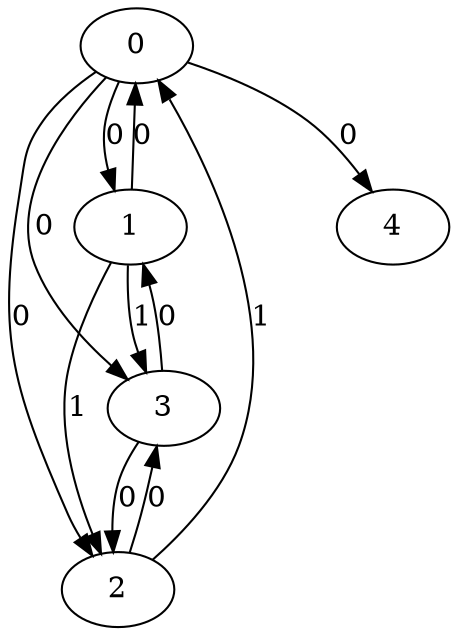 // Source:4782 Canonical: -1 0 0 0 0 0 -1 1 1 -1 1 -1 -1 0 -1 -1 0 0 -1 -1 -1 -1 -1 -1 -1
digraph HRA_from_4782_graph_000 {
  0 -> 1 [label="0"];
  0 -> 2 [label="0"];
  0 -> 3 [label="0"];
  1 -> 0 [label="0"];
  1 -> 2 [label="1"];
  1 -> 3 [label="1"];
  2 -> 0 [label="1"];
  2 -> 3 [label="0"];
  3 -> 1 [label="0"];
  3 -> 2 [label="0"];
  0 -> 4 [label="0"];
}

// Source:4782 Canonical: -1 0 0 0 0 0 -1 1 1 -1 1 -1 -1 0 -1 -1 0 0 -1 -1 0 -1 -1 -1 -1
digraph HRA_from_4782_graph_001 {
  0 -> 1 [label="0"];
  0 -> 2 [label="0"];
  0 -> 3 [label="0"];
  1 -> 0 [label="0"];
  1 -> 2 [label="1"];
  1 -> 3 [label="1"];
  2 -> 0 [label="1"];
  2 -> 3 [label="0"];
  3 -> 1 [label="0"];
  3 -> 2 [label="0"];
  0 -> 4 [label="0"];
  4 -> 0 [label="0"];
}

// Source:4782 Canonical: -1 0 0 0 -1 0 -1 1 1 0 1 -1 -1 0 -1 -1 0 0 -1 -1 -1 -1 -1 -1 -1
digraph HRA_from_4782_graph_002 {
  0 -> 1 [label="0"];
  0 -> 2 [label="0"];
  0 -> 3 [label="0"];
  1 -> 0 [label="0"];
  1 -> 2 [label="1"];
  1 -> 3 [label="1"];
  2 -> 0 [label="1"];
  2 -> 3 [label="0"];
  3 -> 1 [label="0"];
  3 -> 2 [label="0"];
  1 -> 4 [label="0"];
}

// Source:4782 Canonical: -1 0 0 0 0 0 -1 1 1 0 1 -1 -1 0 -1 -1 0 0 -1 -1 -1 -1 -1 -1 -1
digraph HRA_from_4782_graph_003 {
  0 -> 1 [label="0"];
  0 -> 2 [label="0"];
  0 -> 3 [label="0"];
  1 -> 0 [label="0"];
  1 -> 2 [label="1"];
  1 -> 3 [label="1"];
  2 -> 0 [label="1"];
  2 -> 3 [label="0"];
  3 -> 1 [label="0"];
  3 -> 2 [label="0"];
  0 -> 4 [label="0"];
  1 -> 4 [label="0"];
}

// Source:4782 Canonical: -1 0 0 0 -1 0 -1 1 1 0 1 -1 -1 0 -1 -1 0 0 -1 -1 0 -1 -1 -1 -1
digraph HRA_from_4782_graph_004 {
  0 -> 1 [label="0"];
  0 -> 2 [label="0"];
  0 -> 3 [label="0"];
  1 -> 0 [label="0"];
  1 -> 2 [label="1"];
  1 -> 3 [label="1"];
  2 -> 0 [label="1"];
  2 -> 3 [label="0"];
  3 -> 1 [label="0"];
  3 -> 2 [label="0"];
  4 -> 0 [label="0"];
  1 -> 4 [label="0"];
}

// Source:4782 Canonical: -1 0 0 0 0 0 -1 1 1 0 1 -1 -1 0 -1 -1 0 0 -1 -1 0 -1 -1 -1 -1
digraph HRA_from_4782_graph_005 {
  0 -> 1 [label="0"];
  0 -> 2 [label="0"];
  0 -> 3 [label="0"];
  1 -> 0 [label="0"];
  1 -> 2 [label="1"];
  1 -> 3 [label="1"];
  2 -> 0 [label="1"];
  2 -> 3 [label="0"];
  3 -> 1 [label="0"];
  3 -> 2 [label="0"];
  0 -> 4 [label="0"];
  4 -> 0 [label="0"];
  1 -> 4 [label="0"];
}

// Source:4782 Canonical: -1 0 0 0 0 0 -1 1 1 -1 1 -1 -1 0 -1 -1 0 0 -1 -1 -1 0 -1 -1 -1
digraph HRA_from_4782_graph_006 {
  0 -> 1 [label="0"];
  0 -> 2 [label="0"];
  0 -> 3 [label="0"];
  1 -> 0 [label="0"];
  1 -> 2 [label="1"];
  1 -> 3 [label="1"];
  2 -> 0 [label="1"];
  2 -> 3 [label="0"];
  3 -> 1 [label="0"];
  3 -> 2 [label="0"];
  0 -> 4 [label="0"];
  4 -> 1 [label="0"];
}

// Source:4782 Canonical: -1 0 0 0 0 0 -1 1 1 -1 1 -1 -1 0 -1 -1 0 0 -1 -1 0 0 -1 -1 -1
digraph HRA_from_4782_graph_007 {
  0 -> 1 [label="0"];
  0 -> 2 [label="0"];
  0 -> 3 [label="0"];
  1 -> 0 [label="0"];
  1 -> 2 [label="1"];
  1 -> 3 [label="1"];
  2 -> 0 [label="1"];
  2 -> 3 [label="0"];
  3 -> 1 [label="0"];
  3 -> 2 [label="0"];
  0 -> 4 [label="0"];
  4 -> 0 [label="0"];
  4 -> 1 [label="0"];
}

// Source:4782 Canonical: -1 0 0 0 -1 0 -1 1 1 0 1 -1 -1 0 -1 -1 0 0 -1 -1 -1 0 -1 -1 -1
digraph HRA_from_4782_graph_008 {
  0 -> 1 [label="0"];
  0 -> 2 [label="0"];
  0 -> 3 [label="0"];
  1 -> 0 [label="0"];
  1 -> 2 [label="1"];
  1 -> 3 [label="1"];
  2 -> 0 [label="1"];
  2 -> 3 [label="0"];
  3 -> 1 [label="0"];
  3 -> 2 [label="0"];
  1 -> 4 [label="0"];
  4 -> 1 [label="0"];
}

// Source:4782 Canonical: -1 0 0 0 0 0 -1 1 1 0 1 -1 -1 0 -1 -1 0 0 -1 -1 -1 0 -1 -1 -1
digraph HRA_from_4782_graph_009 {
  0 -> 1 [label="0"];
  0 -> 2 [label="0"];
  0 -> 3 [label="0"];
  1 -> 0 [label="0"];
  1 -> 2 [label="1"];
  1 -> 3 [label="1"];
  2 -> 0 [label="1"];
  2 -> 3 [label="0"];
  3 -> 1 [label="0"];
  3 -> 2 [label="0"];
  0 -> 4 [label="0"];
  1 -> 4 [label="0"];
  4 -> 1 [label="0"];
}

// Source:4782 Canonical: -1 0 0 0 -1 0 -1 1 1 0 1 -1 -1 0 -1 -1 0 0 -1 -1 0 0 -1 -1 -1
digraph HRA_from_4782_graph_010 {
  0 -> 1 [label="0"];
  0 -> 2 [label="0"];
  0 -> 3 [label="0"];
  1 -> 0 [label="0"];
  1 -> 2 [label="1"];
  1 -> 3 [label="1"];
  2 -> 0 [label="1"];
  2 -> 3 [label="0"];
  3 -> 1 [label="0"];
  3 -> 2 [label="0"];
  4 -> 0 [label="0"];
  1 -> 4 [label="0"];
  4 -> 1 [label="0"];
}

// Source:4782 Canonical: -1 0 0 0 0 0 -1 1 1 0 1 -1 -1 0 -1 -1 0 0 -1 -1 0 0 -1 -1 -1
digraph HRA_from_4782_graph_011 {
  0 -> 1 [label="0"];
  0 -> 2 [label="0"];
  0 -> 3 [label="0"];
  1 -> 0 [label="0"];
  1 -> 2 [label="1"];
  1 -> 3 [label="1"];
  2 -> 0 [label="1"];
  2 -> 3 [label="0"];
  3 -> 1 [label="0"];
  3 -> 2 [label="0"];
  0 -> 4 [label="0"];
  4 -> 0 [label="0"];
  1 -> 4 [label="0"];
  4 -> 1 [label="0"];
}

// Source:4782 Canonical: -1 0 0 0 -1 0 -1 1 1 -1 1 -1 -1 0 0 -1 0 0 -1 -1 -1 -1 -1 -1 -1
digraph HRA_from_4782_graph_012 {
  0 -> 1 [label="0"];
  0 -> 2 [label="0"];
  0 -> 3 [label="0"];
  1 -> 0 [label="0"];
  1 -> 2 [label="1"];
  1 -> 3 [label="1"];
  2 -> 0 [label="1"];
  2 -> 3 [label="0"];
  3 -> 1 [label="0"];
  3 -> 2 [label="0"];
  2 -> 4 [label="0"];
}

// Source:4782 Canonical: -1 0 0 0 0 0 -1 1 1 -1 1 -1 -1 0 0 -1 0 0 -1 -1 -1 -1 -1 -1 -1
digraph HRA_from_4782_graph_013 {
  0 -> 1 [label="0"];
  0 -> 2 [label="0"];
  0 -> 3 [label="0"];
  1 -> 0 [label="0"];
  1 -> 2 [label="1"];
  1 -> 3 [label="1"];
  2 -> 0 [label="1"];
  2 -> 3 [label="0"];
  3 -> 1 [label="0"];
  3 -> 2 [label="0"];
  0 -> 4 [label="0"];
  2 -> 4 [label="0"];
}

// Source:4782 Canonical: -1 0 0 0 -1 0 -1 1 1 -1 1 -1 -1 0 0 -1 0 0 -1 -1 0 -1 -1 -1 -1
digraph HRA_from_4782_graph_014 {
  0 -> 1 [label="0"];
  0 -> 2 [label="0"];
  0 -> 3 [label="0"];
  1 -> 0 [label="0"];
  1 -> 2 [label="1"];
  1 -> 3 [label="1"];
  2 -> 0 [label="1"];
  2 -> 3 [label="0"];
  3 -> 1 [label="0"];
  3 -> 2 [label="0"];
  4 -> 0 [label="0"];
  2 -> 4 [label="0"];
}

// Source:4782 Canonical: -1 0 0 0 0 0 -1 1 1 -1 1 -1 -1 0 0 -1 0 0 -1 -1 0 -1 -1 -1 -1
digraph HRA_from_4782_graph_015 {
  0 -> 1 [label="0"];
  0 -> 2 [label="0"];
  0 -> 3 [label="0"];
  1 -> 0 [label="0"];
  1 -> 2 [label="1"];
  1 -> 3 [label="1"];
  2 -> 0 [label="1"];
  2 -> 3 [label="0"];
  3 -> 1 [label="0"];
  3 -> 2 [label="0"];
  0 -> 4 [label="0"];
  4 -> 0 [label="0"];
  2 -> 4 [label="0"];
}

// Source:4782 Canonical: -1 0 0 0 -1 0 -1 1 1 0 1 -1 -1 0 0 -1 0 0 -1 -1 -1 -1 -1 -1 -1
digraph HRA_from_4782_graph_016 {
  0 -> 1 [label="0"];
  0 -> 2 [label="0"];
  0 -> 3 [label="0"];
  1 -> 0 [label="0"];
  1 -> 2 [label="1"];
  1 -> 3 [label="1"];
  2 -> 0 [label="1"];
  2 -> 3 [label="0"];
  3 -> 1 [label="0"];
  3 -> 2 [label="0"];
  1 -> 4 [label="0"];
  2 -> 4 [label="0"];
}

// Source:4782 Canonical: -1 0 0 0 0 0 -1 1 1 0 1 -1 -1 0 0 -1 0 0 -1 -1 -1 -1 -1 -1 -1
digraph HRA_from_4782_graph_017 {
  0 -> 1 [label="0"];
  0 -> 2 [label="0"];
  0 -> 3 [label="0"];
  1 -> 0 [label="0"];
  1 -> 2 [label="1"];
  1 -> 3 [label="1"];
  2 -> 0 [label="1"];
  2 -> 3 [label="0"];
  3 -> 1 [label="0"];
  3 -> 2 [label="0"];
  0 -> 4 [label="0"];
  1 -> 4 [label="0"];
  2 -> 4 [label="0"];
}

// Source:4782 Canonical: -1 0 0 0 -1 0 -1 1 1 0 1 -1 -1 0 0 -1 0 0 -1 -1 0 -1 -1 -1 -1
digraph HRA_from_4782_graph_018 {
  0 -> 1 [label="0"];
  0 -> 2 [label="0"];
  0 -> 3 [label="0"];
  1 -> 0 [label="0"];
  1 -> 2 [label="1"];
  1 -> 3 [label="1"];
  2 -> 0 [label="1"];
  2 -> 3 [label="0"];
  3 -> 1 [label="0"];
  3 -> 2 [label="0"];
  4 -> 0 [label="0"];
  1 -> 4 [label="0"];
  2 -> 4 [label="0"];
}

// Source:4782 Canonical: -1 0 0 0 0 0 -1 1 1 0 1 -1 -1 0 0 -1 0 0 -1 -1 0 -1 -1 -1 -1
digraph HRA_from_4782_graph_019 {
  0 -> 1 [label="0"];
  0 -> 2 [label="0"];
  0 -> 3 [label="0"];
  1 -> 0 [label="0"];
  1 -> 2 [label="1"];
  1 -> 3 [label="1"];
  2 -> 0 [label="1"];
  2 -> 3 [label="0"];
  3 -> 1 [label="0"];
  3 -> 2 [label="0"];
  0 -> 4 [label="0"];
  4 -> 0 [label="0"];
  1 -> 4 [label="0"];
  2 -> 4 [label="0"];
}

// Source:4782 Canonical: -1 0 0 0 -1 0 -1 1 1 -1 1 -1 -1 0 0 -1 0 0 -1 -1 -1 0 -1 -1 -1
digraph HRA_from_4782_graph_020 {
  0 -> 1 [label="0"];
  0 -> 2 [label="0"];
  0 -> 3 [label="0"];
  1 -> 0 [label="0"];
  1 -> 2 [label="1"];
  1 -> 3 [label="1"];
  2 -> 0 [label="1"];
  2 -> 3 [label="0"];
  3 -> 1 [label="0"];
  3 -> 2 [label="0"];
  4 -> 1 [label="0"];
  2 -> 4 [label="0"];
}

// Source:4782 Canonical: -1 0 0 0 0 0 -1 1 1 -1 1 -1 -1 0 0 -1 0 0 -1 -1 -1 0 -1 -1 -1
digraph HRA_from_4782_graph_021 {
  0 -> 1 [label="0"];
  0 -> 2 [label="0"];
  0 -> 3 [label="0"];
  1 -> 0 [label="0"];
  1 -> 2 [label="1"];
  1 -> 3 [label="1"];
  2 -> 0 [label="1"];
  2 -> 3 [label="0"];
  3 -> 1 [label="0"];
  3 -> 2 [label="0"];
  0 -> 4 [label="0"];
  4 -> 1 [label="0"];
  2 -> 4 [label="0"];
}

// Source:4782 Canonical: -1 0 0 0 -1 0 -1 1 1 -1 1 -1 -1 0 0 -1 0 0 -1 -1 0 0 -1 -1 -1
digraph HRA_from_4782_graph_022 {
  0 -> 1 [label="0"];
  0 -> 2 [label="0"];
  0 -> 3 [label="0"];
  1 -> 0 [label="0"];
  1 -> 2 [label="1"];
  1 -> 3 [label="1"];
  2 -> 0 [label="1"];
  2 -> 3 [label="0"];
  3 -> 1 [label="0"];
  3 -> 2 [label="0"];
  4 -> 0 [label="0"];
  4 -> 1 [label="0"];
  2 -> 4 [label="0"];
}

// Source:4782 Canonical: -1 0 0 0 0 0 -1 1 1 -1 1 -1 -1 0 0 -1 0 0 -1 -1 0 0 -1 -1 -1
digraph HRA_from_4782_graph_023 {
  0 -> 1 [label="0"];
  0 -> 2 [label="0"];
  0 -> 3 [label="0"];
  1 -> 0 [label="0"];
  1 -> 2 [label="1"];
  1 -> 3 [label="1"];
  2 -> 0 [label="1"];
  2 -> 3 [label="0"];
  3 -> 1 [label="0"];
  3 -> 2 [label="0"];
  0 -> 4 [label="0"];
  4 -> 0 [label="0"];
  4 -> 1 [label="0"];
  2 -> 4 [label="0"];
}

// Source:4782 Canonical: -1 0 0 0 -1 0 -1 1 1 0 1 -1 -1 0 0 -1 0 0 -1 -1 -1 0 -1 -1 -1
digraph HRA_from_4782_graph_024 {
  0 -> 1 [label="0"];
  0 -> 2 [label="0"];
  0 -> 3 [label="0"];
  1 -> 0 [label="0"];
  1 -> 2 [label="1"];
  1 -> 3 [label="1"];
  2 -> 0 [label="1"];
  2 -> 3 [label="0"];
  3 -> 1 [label="0"];
  3 -> 2 [label="0"];
  1 -> 4 [label="0"];
  4 -> 1 [label="0"];
  2 -> 4 [label="0"];
}

// Source:4782 Canonical: -1 0 0 0 0 0 -1 1 1 0 1 -1 -1 0 0 -1 0 0 -1 -1 -1 0 -1 -1 -1
digraph HRA_from_4782_graph_025 {
  0 -> 1 [label="0"];
  0 -> 2 [label="0"];
  0 -> 3 [label="0"];
  1 -> 0 [label="0"];
  1 -> 2 [label="1"];
  1 -> 3 [label="1"];
  2 -> 0 [label="1"];
  2 -> 3 [label="0"];
  3 -> 1 [label="0"];
  3 -> 2 [label="0"];
  0 -> 4 [label="0"];
  1 -> 4 [label="0"];
  4 -> 1 [label="0"];
  2 -> 4 [label="0"];
}

// Source:4782 Canonical: -1 0 0 0 -1 0 -1 1 1 0 1 -1 -1 0 0 -1 0 0 -1 -1 0 0 -1 -1 -1
digraph HRA_from_4782_graph_026 {
  0 -> 1 [label="0"];
  0 -> 2 [label="0"];
  0 -> 3 [label="0"];
  1 -> 0 [label="0"];
  1 -> 2 [label="1"];
  1 -> 3 [label="1"];
  2 -> 0 [label="1"];
  2 -> 3 [label="0"];
  3 -> 1 [label="0"];
  3 -> 2 [label="0"];
  4 -> 0 [label="0"];
  1 -> 4 [label="0"];
  4 -> 1 [label="0"];
  2 -> 4 [label="0"];
}

// Source:4782 Canonical: -1 0 0 0 0 0 -1 1 1 0 1 -1 -1 0 0 -1 0 0 -1 -1 0 0 -1 -1 -1
digraph HRA_from_4782_graph_027 {
  0 -> 1 [label="0"];
  0 -> 2 [label="0"];
  0 -> 3 [label="0"];
  1 -> 0 [label="0"];
  1 -> 2 [label="1"];
  1 -> 3 [label="1"];
  2 -> 0 [label="1"];
  2 -> 3 [label="0"];
  3 -> 1 [label="0"];
  3 -> 2 [label="0"];
  0 -> 4 [label="0"];
  4 -> 0 [label="0"];
  1 -> 4 [label="0"];
  4 -> 1 [label="0"];
  2 -> 4 [label="0"];
}

// Source:4782 Canonical: -1 0 0 0 0 0 -1 1 1 -1 1 -1 -1 0 -1 -1 0 0 -1 -1 -1 -1 0 -1 -1
digraph HRA_from_4782_graph_028 {
  0 -> 1 [label="0"];
  0 -> 2 [label="0"];
  0 -> 3 [label="0"];
  1 -> 0 [label="0"];
  1 -> 2 [label="1"];
  1 -> 3 [label="1"];
  2 -> 0 [label="1"];
  2 -> 3 [label="0"];
  3 -> 1 [label="0"];
  3 -> 2 [label="0"];
  0 -> 4 [label="0"];
  4 -> 2 [label="0"];
}

// Source:4782 Canonical: -1 0 0 0 0 0 -1 1 1 -1 1 -1 -1 0 -1 -1 0 0 -1 -1 0 -1 0 -1 -1
digraph HRA_from_4782_graph_029 {
  0 -> 1 [label="0"];
  0 -> 2 [label="0"];
  0 -> 3 [label="0"];
  1 -> 0 [label="0"];
  1 -> 2 [label="1"];
  1 -> 3 [label="1"];
  2 -> 0 [label="1"];
  2 -> 3 [label="0"];
  3 -> 1 [label="0"];
  3 -> 2 [label="0"];
  0 -> 4 [label="0"];
  4 -> 0 [label="0"];
  4 -> 2 [label="0"];
}

// Source:4782 Canonical: -1 0 0 0 -1 0 -1 1 1 0 1 -1 -1 0 -1 -1 0 0 -1 -1 -1 -1 0 -1 -1
digraph HRA_from_4782_graph_030 {
  0 -> 1 [label="0"];
  0 -> 2 [label="0"];
  0 -> 3 [label="0"];
  1 -> 0 [label="0"];
  1 -> 2 [label="1"];
  1 -> 3 [label="1"];
  2 -> 0 [label="1"];
  2 -> 3 [label="0"];
  3 -> 1 [label="0"];
  3 -> 2 [label="0"];
  1 -> 4 [label="0"];
  4 -> 2 [label="0"];
}

// Source:4782 Canonical: -1 0 0 0 0 0 -1 1 1 0 1 -1 -1 0 -1 -1 0 0 -1 -1 -1 -1 0 -1 -1
digraph HRA_from_4782_graph_031 {
  0 -> 1 [label="0"];
  0 -> 2 [label="0"];
  0 -> 3 [label="0"];
  1 -> 0 [label="0"];
  1 -> 2 [label="1"];
  1 -> 3 [label="1"];
  2 -> 0 [label="1"];
  2 -> 3 [label="0"];
  3 -> 1 [label="0"];
  3 -> 2 [label="0"];
  0 -> 4 [label="0"];
  1 -> 4 [label="0"];
  4 -> 2 [label="0"];
}

// Source:4782 Canonical: -1 0 0 0 -1 0 -1 1 1 0 1 -1 -1 0 -1 -1 0 0 -1 -1 0 -1 0 -1 -1
digraph HRA_from_4782_graph_032 {
  0 -> 1 [label="0"];
  0 -> 2 [label="0"];
  0 -> 3 [label="0"];
  1 -> 0 [label="0"];
  1 -> 2 [label="1"];
  1 -> 3 [label="1"];
  2 -> 0 [label="1"];
  2 -> 3 [label="0"];
  3 -> 1 [label="0"];
  3 -> 2 [label="0"];
  4 -> 0 [label="0"];
  1 -> 4 [label="0"];
  4 -> 2 [label="0"];
}

// Source:4782 Canonical: -1 0 0 0 0 0 -1 1 1 0 1 -1 -1 0 -1 -1 0 0 -1 -1 0 -1 0 -1 -1
digraph HRA_from_4782_graph_033 {
  0 -> 1 [label="0"];
  0 -> 2 [label="0"];
  0 -> 3 [label="0"];
  1 -> 0 [label="0"];
  1 -> 2 [label="1"];
  1 -> 3 [label="1"];
  2 -> 0 [label="1"];
  2 -> 3 [label="0"];
  3 -> 1 [label="0"];
  3 -> 2 [label="0"];
  0 -> 4 [label="0"];
  4 -> 0 [label="0"];
  1 -> 4 [label="0"];
  4 -> 2 [label="0"];
}

// Source:4782 Canonical: -1 0 0 0 0 0 -1 1 1 -1 1 -1 -1 0 -1 -1 0 0 -1 -1 -1 0 0 -1 -1
digraph HRA_from_4782_graph_034 {
  0 -> 1 [label="0"];
  0 -> 2 [label="0"];
  0 -> 3 [label="0"];
  1 -> 0 [label="0"];
  1 -> 2 [label="1"];
  1 -> 3 [label="1"];
  2 -> 0 [label="1"];
  2 -> 3 [label="0"];
  3 -> 1 [label="0"];
  3 -> 2 [label="0"];
  0 -> 4 [label="0"];
  4 -> 1 [label="0"];
  4 -> 2 [label="0"];
}

// Source:4782 Canonical: -1 0 0 0 0 0 -1 1 1 -1 1 -1 -1 0 -1 -1 0 0 -1 -1 0 0 0 -1 -1
digraph HRA_from_4782_graph_035 {
  0 -> 1 [label="0"];
  0 -> 2 [label="0"];
  0 -> 3 [label="0"];
  1 -> 0 [label="0"];
  1 -> 2 [label="1"];
  1 -> 3 [label="1"];
  2 -> 0 [label="1"];
  2 -> 3 [label="0"];
  3 -> 1 [label="0"];
  3 -> 2 [label="0"];
  0 -> 4 [label="0"];
  4 -> 0 [label="0"];
  4 -> 1 [label="0"];
  4 -> 2 [label="0"];
}

// Source:4782 Canonical: -1 0 0 0 -1 0 -1 1 1 0 1 -1 -1 0 -1 -1 0 0 -1 -1 -1 0 0 -1 -1
digraph HRA_from_4782_graph_036 {
  0 -> 1 [label="0"];
  0 -> 2 [label="0"];
  0 -> 3 [label="0"];
  1 -> 0 [label="0"];
  1 -> 2 [label="1"];
  1 -> 3 [label="1"];
  2 -> 0 [label="1"];
  2 -> 3 [label="0"];
  3 -> 1 [label="0"];
  3 -> 2 [label="0"];
  1 -> 4 [label="0"];
  4 -> 1 [label="0"];
  4 -> 2 [label="0"];
}

// Source:4782 Canonical: -1 0 0 0 0 0 -1 1 1 0 1 -1 -1 0 -1 -1 0 0 -1 -1 -1 0 0 -1 -1
digraph HRA_from_4782_graph_037 {
  0 -> 1 [label="0"];
  0 -> 2 [label="0"];
  0 -> 3 [label="0"];
  1 -> 0 [label="0"];
  1 -> 2 [label="1"];
  1 -> 3 [label="1"];
  2 -> 0 [label="1"];
  2 -> 3 [label="0"];
  3 -> 1 [label="0"];
  3 -> 2 [label="0"];
  0 -> 4 [label="0"];
  1 -> 4 [label="0"];
  4 -> 1 [label="0"];
  4 -> 2 [label="0"];
}

// Source:4782 Canonical: -1 0 0 0 -1 0 -1 1 1 0 1 -1 -1 0 -1 -1 0 0 -1 -1 0 0 0 -1 -1
digraph HRA_from_4782_graph_038 {
  0 -> 1 [label="0"];
  0 -> 2 [label="0"];
  0 -> 3 [label="0"];
  1 -> 0 [label="0"];
  1 -> 2 [label="1"];
  1 -> 3 [label="1"];
  2 -> 0 [label="1"];
  2 -> 3 [label="0"];
  3 -> 1 [label="0"];
  3 -> 2 [label="0"];
  4 -> 0 [label="0"];
  1 -> 4 [label="0"];
  4 -> 1 [label="0"];
  4 -> 2 [label="0"];
}

// Source:4782 Canonical: -1 0 0 0 0 0 -1 1 1 0 1 -1 -1 0 -1 -1 0 0 -1 -1 0 0 0 -1 -1
digraph HRA_from_4782_graph_039 {
  0 -> 1 [label="0"];
  0 -> 2 [label="0"];
  0 -> 3 [label="0"];
  1 -> 0 [label="0"];
  1 -> 2 [label="1"];
  1 -> 3 [label="1"];
  2 -> 0 [label="1"];
  2 -> 3 [label="0"];
  3 -> 1 [label="0"];
  3 -> 2 [label="0"];
  0 -> 4 [label="0"];
  4 -> 0 [label="0"];
  1 -> 4 [label="0"];
  4 -> 1 [label="0"];
  4 -> 2 [label="0"];
}

// Source:4782 Canonical: -1 0 0 0 -1 0 -1 1 1 -1 1 -1 -1 0 0 -1 0 0 -1 -1 -1 -1 0 -1 -1
digraph HRA_from_4782_graph_040 {
  0 -> 1 [label="0"];
  0 -> 2 [label="0"];
  0 -> 3 [label="0"];
  1 -> 0 [label="0"];
  1 -> 2 [label="1"];
  1 -> 3 [label="1"];
  2 -> 0 [label="1"];
  2 -> 3 [label="0"];
  3 -> 1 [label="0"];
  3 -> 2 [label="0"];
  2 -> 4 [label="0"];
  4 -> 2 [label="0"];
}

// Source:4782 Canonical: -1 0 0 0 0 0 -1 1 1 -1 1 -1 -1 0 0 -1 0 0 -1 -1 -1 -1 0 -1 -1
digraph HRA_from_4782_graph_041 {
  0 -> 1 [label="0"];
  0 -> 2 [label="0"];
  0 -> 3 [label="0"];
  1 -> 0 [label="0"];
  1 -> 2 [label="1"];
  1 -> 3 [label="1"];
  2 -> 0 [label="1"];
  2 -> 3 [label="0"];
  3 -> 1 [label="0"];
  3 -> 2 [label="0"];
  0 -> 4 [label="0"];
  2 -> 4 [label="0"];
  4 -> 2 [label="0"];
}

// Source:4782 Canonical: -1 0 0 0 -1 0 -1 1 1 -1 1 -1 -1 0 0 -1 0 0 -1 -1 0 -1 0 -1 -1
digraph HRA_from_4782_graph_042 {
  0 -> 1 [label="0"];
  0 -> 2 [label="0"];
  0 -> 3 [label="0"];
  1 -> 0 [label="0"];
  1 -> 2 [label="1"];
  1 -> 3 [label="1"];
  2 -> 0 [label="1"];
  2 -> 3 [label="0"];
  3 -> 1 [label="0"];
  3 -> 2 [label="0"];
  4 -> 0 [label="0"];
  2 -> 4 [label="0"];
  4 -> 2 [label="0"];
}

// Source:4782 Canonical: -1 0 0 0 0 0 -1 1 1 -1 1 -1 -1 0 0 -1 0 0 -1 -1 0 -1 0 -1 -1
digraph HRA_from_4782_graph_043 {
  0 -> 1 [label="0"];
  0 -> 2 [label="0"];
  0 -> 3 [label="0"];
  1 -> 0 [label="0"];
  1 -> 2 [label="1"];
  1 -> 3 [label="1"];
  2 -> 0 [label="1"];
  2 -> 3 [label="0"];
  3 -> 1 [label="0"];
  3 -> 2 [label="0"];
  0 -> 4 [label="0"];
  4 -> 0 [label="0"];
  2 -> 4 [label="0"];
  4 -> 2 [label="0"];
}

// Source:4782 Canonical: -1 0 0 0 -1 0 -1 1 1 0 1 -1 -1 0 0 -1 0 0 -1 -1 -1 -1 0 -1 -1
digraph HRA_from_4782_graph_044 {
  0 -> 1 [label="0"];
  0 -> 2 [label="0"];
  0 -> 3 [label="0"];
  1 -> 0 [label="0"];
  1 -> 2 [label="1"];
  1 -> 3 [label="1"];
  2 -> 0 [label="1"];
  2 -> 3 [label="0"];
  3 -> 1 [label="0"];
  3 -> 2 [label="0"];
  1 -> 4 [label="0"];
  2 -> 4 [label="0"];
  4 -> 2 [label="0"];
}

// Source:4782 Canonical: -1 0 0 0 0 0 -1 1 1 0 1 -1 -1 0 0 -1 0 0 -1 -1 -1 -1 0 -1 -1
digraph HRA_from_4782_graph_045 {
  0 -> 1 [label="0"];
  0 -> 2 [label="0"];
  0 -> 3 [label="0"];
  1 -> 0 [label="0"];
  1 -> 2 [label="1"];
  1 -> 3 [label="1"];
  2 -> 0 [label="1"];
  2 -> 3 [label="0"];
  3 -> 1 [label="0"];
  3 -> 2 [label="0"];
  0 -> 4 [label="0"];
  1 -> 4 [label="0"];
  2 -> 4 [label="0"];
  4 -> 2 [label="0"];
}

// Source:4782 Canonical: -1 0 0 0 -1 0 -1 1 1 0 1 -1 -1 0 0 -1 0 0 -1 -1 0 -1 0 -1 -1
digraph HRA_from_4782_graph_046 {
  0 -> 1 [label="0"];
  0 -> 2 [label="0"];
  0 -> 3 [label="0"];
  1 -> 0 [label="0"];
  1 -> 2 [label="1"];
  1 -> 3 [label="1"];
  2 -> 0 [label="1"];
  2 -> 3 [label="0"];
  3 -> 1 [label="0"];
  3 -> 2 [label="0"];
  4 -> 0 [label="0"];
  1 -> 4 [label="0"];
  2 -> 4 [label="0"];
  4 -> 2 [label="0"];
}

// Source:4782 Canonical: -1 0 0 0 0 0 -1 1 1 0 1 -1 -1 0 0 -1 0 0 -1 -1 0 -1 0 -1 -1
digraph HRA_from_4782_graph_047 {
  0 -> 1 [label="0"];
  0 -> 2 [label="0"];
  0 -> 3 [label="0"];
  1 -> 0 [label="0"];
  1 -> 2 [label="1"];
  1 -> 3 [label="1"];
  2 -> 0 [label="1"];
  2 -> 3 [label="0"];
  3 -> 1 [label="0"];
  3 -> 2 [label="0"];
  0 -> 4 [label="0"];
  4 -> 0 [label="0"];
  1 -> 4 [label="0"];
  2 -> 4 [label="0"];
  4 -> 2 [label="0"];
}

// Source:4782 Canonical: -1 0 0 0 -1 0 -1 1 1 -1 1 -1 -1 0 0 -1 0 0 -1 -1 -1 0 0 -1 -1
digraph HRA_from_4782_graph_048 {
  0 -> 1 [label="0"];
  0 -> 2 [label="0"];
  0 -> 3 [label="0"];
  1 -> 0 [label="0"];
  1 -> 2 [label="1"];
  1 -> 3 [label="1"];
  2 -> 0 [label="1"];
  2 -> 3 [label="0"];
  3 -> 1 [label="0"];
  3 -> 2 [label="0"];
  4 -> 1 [label="0"];
  2 -> 4 [label="0"];
  4 -> 2 [label="0"];
}

// Source:4782 Canonical: -1 0 0 0 0 0 -1 1 1 -1 1 -1 -1 0 0 -1 0 0 -1 -1 -1 0 0 -1 -1
digraph HRA_from_4782_graph_049 {
  0 -> 1 [label="0"];
  0 -> 2 [label="0"];
  0 -> 3 [label="0"];
  1 -> 0 [label="0"];
  1 -> 2 [label="1"];
  1 -> 3 [label="1"];
  2 -> 0 [label="1"];
  2 -> 3 [label="0"];
  3 -> 1 [label="0"];
  3 -> 2 [label="0"];
  0 -> 4 [label="0"];
  4 -> 1 [label="0"];
  2 -> 4 [label="0"];
  4 -> 2 [label="0"];
}

// Source:4782 Canonical: -1 0 0 0 -1 0 -1 1 1 -1 1 -1 -1 0 0 -1 0 0 -1 -1 0 0 0 -1 -1
digraph HRA_from_4782_graph_050 {
  0 -> 1 [label="0"];
  0 -> 2 [label="0"];
  0 -> 3 [label="0"];
  1 -> 0 [label="0"];
  1 -> 2 [label="1"];
  1 -> 3 [label="1"];
  2 -> 0 [label="1"];
  2 -> 3 [label="0"];
  3 -> 1 [label="0"];
  3 -> 2 [label="0"];
  4 -> 0 [label="0"];
  4 -> 1 [label="0"];
  2 -> 4 [label="0"];
  4 -> 2 [label="0"];
}

// Source:4782 Canonical: -1 0 0 0 0 0 -1 1 1 -1 1 -1 -1 0 0 -1 0 0 -1 -1 0 0 0 -1 -1
digraph HRA_from_4782_graph_051 {
  0 -> 1 [label="0"];
  0 -> 2 [label="0"];
  0 -> 3 [label="0"];
  1 -> 0 [label="0"];
  1 -> 2 [label="1"];
  1 -> 3 [label="1"];
  2 -> 0 [label="1"];
  2 -> 3 [label="0"];
  3 -> 1 [label="0"];
  3 -> 2 [label="0"];
  0 -> 4 [label="0"];
  4 -> 0 [label="0"];
  4 -> 1 [label="0"];
  2 -> 4 [label="0"];
  4 -> 2 [label="0"];
}

// Source:4782 Canonical: -1 0 0 0 -1 0 -1 1 1 0 1 -1 -1 0 0 -1 0 0 -1 -1 -1 0 0 -1 -1
digraph HRA_from_4782_graph_052 {
  0 -> 1 [label="0"];
  0 -> 2 [label="0"];
  0 -> 3 [label="0"];
  1 -> 0 [label="0"];
  1 -> 2 [label="1"];
  1 -> 3 [label="1"];
  2 -> 0 [label="1"];
  2 -> 3 [label="0"];
  3 -> 1 [label="0"];
  3 -> 2 [label="0"];
  1 -> 4 [label="0"];
  4 -> 1 [label="0"];
  2 -> 4 [label="0"];
  4 -> 2 [label="0"];
}

// Source:4782 Canonical: -1 0 0 0 0 0 -1 1 1 0 1 -1 -1 0 0 -1 0 0 -1 -1 -1 0 0 -1 -1
digraph HRA_from_4782_graph_053 {
  0 -> 1 [label="0"];
  0 -> 2 [label="0"];
  0 -> 3 [label="0"];
  1 -> 0 [label="0"];
  1 -> 2 [label="1"];
  1 -> 3 [label="1"];
  2 -> 0 [label="1"];
  2 -> 3 [label="0"];
  3 -> 1 [label="0"];
  3 -> 2 [label="0"];
  0 -> 4 [label="0"];
  1 -> 4 [label="0"];
  4 -> 1 [label="0"];
  2 -> 4 [label="0"];
  4 -> 2 [label="0"];
}

// Source:4782 Canonical: -1 0 0 0 -1 0 -1 1 1 0 1 -1 -1 0 0 -1 0 0 -1 -1 0 0 0 -1 -1
digraph HRA_from_4782_graph_054 {
  0 -> 1 [label="0"];
  0 -> 2 [label="0"];
  0 -> 3 [label="0"];
  1 -> 0 [label="0"];
  1 -> 2 [label="1"];
  1 -> 3 [label="1"];
  2 -> 0 [label="1"];
  2 -> 3 [label="0"];
  3 -> 1 [label="0"];
  3 -> 2 [label="0"];
  4 -> 0 [label="0"];
  1 -> 4 [label="0"];
  4 -> 1 [label="0"];
  2 -> 4 [label="0"];
  4 -> 2 [label="0"];
}

// Source:4782 Canonical: -1 0 0 0 0 0 -1 1 1 0 1 -1 -1 0 0 -1 0 0 -1 -1 0 0 0 -1 -1
digraph HRA_from_4782_graph_055 {
  0 -> 1 [label="0"];
  0 -> 2 [label="0"];
  0 -> 3 [label="0"];
  1 -> 0 [label="0"];
  1 -> 2 [label="1"];
  1 -> 3 [label="1"];
  2 -> 0 [label="1"];
  2 -> 3 [label="0"];
  3 -> 1 [label="0"];
  3 -> 2 [label="0"];
  0 -> 4 [label="0"];
  4 -> 0 [label="0"];
  1 -> 4 [label="0"];
  4 -> 1 [label="0"];
  2 -> 4 [label="0"];
  4 -> 2 [label="0"];
}

// Source:4782 Canonical: -1 0 0 0 -1 0 -1 1 1 -1 1 -1 -1 0 -1 -1 0 0 -1 0 -1 -1 -1 -1 -1
digraph HRA_from_4782_graph_056 {
  0 -> 1 [label="0"];
  0 -> 2 [label="0"];
  0 -> 3 [label="0"];
  1 -> 0 [label="0"];
  1 -> 2 [label="1"];
  1 -> 3 [label="1"];
  2 -> 0 [label="1"];
  2 -> 3 [label="0"];
  3 -> 1 [label="0"];
  3 -> 2 [label="0"];
  3 -> 4 [label="0"];
}

// Source:4782 Canonical: -1 0 0 0 0 0 -1 1 1 -1 1 -1 -1 0 -1 -1 0 0 -1 0 -1 -1 -1 -1 -1
digraph HRA_from_4782_graph_057 {
  0 -> 1 [label="0"];
  0 -> 2 [label="0"];
  0 -> 3 [label="0"];
  1 -> 0 [label="0"];
  1 -> 2 [label="1"];
  1 -> 3 [label="1"];
  2 -> 0 [label="1"];
  2 -> 3 [label="0"];
  3 -> 1 [label="0"];
  3 -> 2 [label="0"];
  0 -> 4 [label="0"];
  3 -> 4 [label="0"];
}

// Source:4782 Canonical: -1 0 0 0 -1 0 -1 1 1 -1 1 -1 -1 0 -1 -1 0 0 -1 0 0 -1 -1 -1 -1
digraph HRA_from_4782_graph_058 {
  0 -> 1 [label="0"];
  0 -> 2 [label="0"];
  0 -> 3 [label="0"];
  1 -> 0 [label="0"];
  1 -> 2 [label="1"];
  1 -> 3 [label="1"];
  2 -> 0 [label="1"];
  2 -> 3 [label="0"];
  3 -> 1 [label="0"];
  3 -> 2 [label="0"];
  4 -> 0 [label="0"];
  3 -> 4 [label="0"];
}

// Source:4782 Canonical: -1 0 0 0 0 0 -1 1 1 -1 1 -1 -1 0 -1 -1 0 0 -1 0 0 -1 -1 -1 -1
digraph HRA_from_4782_graph_059 {
  0 -> 1 [label="0"];
  0 -> 2 [label="0"];
  0 -> 3 [label="0"];
  1 -> 0 [label="0"];
  1 -> 2 [label="1"];
  1 -> 3 [label="1"];
  2 -> 0 [label="1"];
  2 -> 3 [label="0"];
  3 -> 1 [label="0"];
  3 -> 2 [label="0"];
  0 -> 4 [label="0"];
  4 -> 0 [label="0"];
  3 -> 4 [label="0"];
}

// Source:4782 Canonical: -1 0 0 0 -1 0 -1 1 1 0 1 -1 -1 0 -1 -1 0 0 -1 0 -1 -1 -1 -1 -1
digraph HRA_from_4782_graph_060 {
  0 -> 1 [label="0"];
  0 -> 2 [label="0"];
  0 -> 3 [label="0"];
  1 -> 0 [label="0"];
  1 -> 2 [label="1"];
  1 -> 3 [label="1"];
  2 -> 0 [label="1"];
  2 -> 3 [label="0"];
  3 -> 1 [label="0"];
  3 -> 2 [label="0"];
  1 -> 4 [label="0"];
  3 -> 4 [label="0"];
}

// Source:4782 Canonical: -1 0 0 0 0 0 -1 1 1 0 1 -1 -1 0 -1 -1 0 0 -1 0 -1 -1 -1 -1 -1
digraph HRA_from_4782_graph_061 {
  0 -> 1 [label="0"];
  0 -> 2 [label="0"];
  0 -> 3 [label="0"];
  1 -> 0 [label="0"];
  1 -> 2 [label="1"];
  1 -> 3 [label="1"];
  2 -> 0 [label="1"];
  2 -> 3 [label="0"];
  3 -> 1 [label="0"];
  3 -> 2 [label="0"];
  0 -> 4 [label="0"];
  1 -> 4 [label="0"];
  3 -> 4 [label="0"];
}

// Source:4782 Canonical: -1 0 0 0 -1 0 -1 1 1 0 1 -1 -1 0 -1 -1 0 0 -1 0 0 -1 -1 -1 -1
digraph HRA_from_4782_graph_062 {
  0 -> 1 [label="0"];
  0 -> 2 [label="0"];
  0 -> 3 [label="0"];
  1 -> 0 [label="0"];
  1 -> 2 [label="1"];
  1 -> 3 [label="1"];
  2 -> 0 [label="1"];
  2 -> 3 [label="0"];
  3 -> 1 [label="0"];
  3 -> 2 [label="0"];
  4 -> 0 [label="0"];
  1 -> 4 [label="0"];
  3 -> 4 [label="0"];
}

// Source:4782 Canonical: -1 0 0 0 0 0 -1 1 1 0 1 -1 -1 0 -1 -1 0 0 -1 0 0 -1 -1 -1 -1
digraph HRA_from_4782_graph_063 {
  0 -> 1 [label="0"];
  0 -> 2 [label="0"];
  0 -> 3 [label="0"];
  1 -> 0 [label="0"];
  1 -> 2 [label="1"];
  1 -> 3 [label="1"];
  2 -> 0 [label="1"];
  2 -> 3 [label="0"];
  3 -> 1 [label="0"];
  3 -> 2 [label="0"];
  0 -> 4 [label="0"];
  4 -> 0 [label="0"];
  1 -> 4 [label="0"];
  3 -> 4 [label="0"];
}

// Source:4782 Canonical: -1 0 0 0 -1 0 -1 1 1 -1 1 -1 -1 0 -1 -1 0 0 -1 0 -1 0 -1 -1 -1
digraph HRA_from_4782_graph_064 {
  0 -> 1 [label="0"];
  0 -> 2 [label="0"];
  0 -> 3 [label="0"];
  1 -> 0 [label="0"];
  1 -> 2 [label="1"];
  1 -> 3 [label="1"];
  2 -> 0 [label="1"];
  2 -> 3 [label="0"];
  3 -> 1 [label="0"];
  3 -> 2 [label="0"];
  4 -> 1 [label="0"];
  3 -> 4 [label="0"];
}

// Source:4782 Canonical: -1 0 0 0 0 0 -1 1 1 -1 1 -1 -1 0 -1 -1 0 0 -1 0 -1 0 -1 -1 -1
digraph HRA_from_4782_graph_065 {
  0 -> 1 [label="0"];
  0 -> 2 [label="0"];
  0 -> 3 [label="0"];
  1 -> 0 [label="0"];
  1 -> 2 [label="1"];
  1 -> 3 [label="1"];
  2 -> 0 [label="1"];
  2 -> 3 [label="0"];
  3 -> 1 [label="0"];
  3 -> 2 [label="0"];
  0 -> 4 [label="0"];
  4 -> 1 [label="0"];
  3 -> 4 [label="0"];
}

// Source:4782 Canonical: -1 0 0 0 -1 0 -1 1 1 -1 1 -1 -1 0 -1 -1 0 0 -1 0 0 0 -1 -1 -1
digraph HRA_from_4782_graph_066 {
  0 -> 1 [label="0"];
  0 -> 2 [label="0"];
  0 -> 3 [label="0"];
  1 -> 0 [label="0"];
  1 -> 2 [label="1"];
  1 -> 3 [label="1"];
  2 -> 0 [label="1"];
  2 -> 3 [label="0"];
  3 -> 1 [label="0"];
  3 -> 2 [label="0"];
  4 -> 0 [label="0"];
  4 -> 1 [label="0"];
  3 -> 4 [label="0"];
}

// Source:4782 Canonical: -1 0 0 0 0 0 -1 1 1 -1 1 -1 -1 0 -1 -1 0 0 -1 0 0 0 -1 -1 -1
digraph HRA_from_4782_graph_067 {
  0 -> 1 [label="0"];
  0 -> 2 [label="0"];
  0 -> 3 [label="0"];
  1 -> 0 [label="0"];
  1 -> 2 [label="1"];
  1 -> 3 [label="1"];
  2 -> 0 [label="1"];
  2 -> 3 [label="0"];
  3 -> 1 [label="0"];
  3 -> 2 [label="0"];
  0 -> 4 [label="0"];
  4 -> 0 [label="0"];
  4 -> 1 [label="0"];
  3 -> 4 [label="0"];
}

// Source:4782 Canonical: -1 0 0 0 -1 0 -1 1 1 0 1 -1 -1 0 -1 -1 0 0 -1 0 -1 0 -1 -1 -1
digraph HRA_from_4782_graph_068 {
  0 -> 1 [label="0"];
  0 -> 2 [label="0"];
  0 -> 3 [label="0"];
  1 -> 0 [label="0"];
  1 -> 2 [label="1"];
  1 -> 3 [label="1"];
  2 -> 0 [label="1"];
  2 -> 3 [label="0"];
  3 -> 1 [label="0"];
  3 -> 2 [label="0"];
  1 -> 4 [label="0"];
  4 -> 1 [label="0"];
  3 -> 4 [label="0"];
}

// Source:4782 Canonical: -1 0 0 0 0 0 -1 1 1 0 1 -1 -1 0 -1 -1 0 0 -1 0 -1 0 -1 -1 -1
digraph HRA_from_4782_graph_069 {
  0 -> 1 [label="0"];
  0 -> 2 [label="0"];
  0 -> 3 [label="0"];
  1 -> 0 [label="0"];
  1 -> 2 [label="1"];
  1 -> 3 [label="1"];
  2 -> 0 [label="1"];
  2 -> 3 [label="0"];
  3 -> 1 [label="0"];
  3 -> 2 [label="0"];
  0 -> 4 [label="0"];
  1 -> 4 [label="0"];
  4 -> 1 [label="0"];
  3 -> 4 [label="0"];
}

// Source:4782 Canonical: -1 0 0 0 -1 0 -1 1 1 0 1 -1 -1 0 -1 -1 0 0 -1 0 0 0 -1 -1 -1
digraph HRA_from_4782_graph_070 {
  0 -> 1 [label="0"];
  0 -> 2 [label="0"];
  0 -> 3 [label="0"];
  1 -> 0 [label="0"];
  1 -> 2 [label="1"];
  1 -> 3 [label="1"];
  2 -> 0 [label="1"];
  2 -> 3 [label="0"];
  3 -> 1 [label="0"];
  3 -> 2 [label="0"];
  4 -> 0 [label="0"];
  1 -> 4 [label="0"];
  4 -> 1 [label="0"];
  3 -> 4 [label="0"];
}

// Source:4782 Canonical: -1 0 0 0 0 0 -1 1 1 0 1 -1 -1 0 -1 -1 0 0 -1 0 0 0 -1 -1 -1
digraph HRA_from_4782_graph_071 {
  0 -> 1 [label="0"];
  0 -> 2 [label="0"];
  0 -> 3 [label="0"];
  1 -> 0 [label="0"];
  1 -> 2 [label="1"];
  1 -> 3 [label="1"];
  2 -> 0 [label="1"];
  2 -> 3 [label="0"];
  3 -> 1 [label="0"];
  3 -> 2 [label="0"];
  0 -> 4 [label="0"];
  4 -> 0 [label="0"];
  1 -> 4 [label="0"];
  4 -> 1 [label="0"];
  3 -> 4 [label="0"];
}

// Source:4782 Canonical: -1 0 0 0 -1 0 -1 1 1 -1 1 -1 -1 0 0 -1 0 0 -1 0 -1 -1 -1 -1 -1
digraph HRA_from_4782_graph_072 {
  0 -> 1 [label="0"];
  0 -> 2 [label="0"];
  0 -> 3 [label="0"];
  1 -> 0 [label="0"];
  1 -> 2 [label="1"];
  1 -> 3 [label="1"];
  2 -> 0 [label="1"];
  2 -> 3 [label="0"];
  3 -> 1 [label="0"];
  3 -> 2 [label="0"];
  2 -> 4 [label="0"];
  3 -> 4 [label="0"];
}

// Source:4782 Canonical: -1 0 0 0 0 0 -1 1 1 -1 1 -1 -1 0 0 -1 0 0 -1 0 -1 -1 -1 -1 -1
digraph HRA_from_4782_graph_073 {
  0 -> 1 [label="0"];
  0 -> 2 [label="0"];
  0 -> 3 [label="0"];
  1 -> 0 [label="0"];
  1 -> 2 [label="1"];
  1 -> 3 [label="1"];
  2 -> 0 [label="1"];
  2 -> 3 [label="0"];
  3 -> 1 [label="0"];
  3 -> 2 [label="0"];
  0 -> 4 [label="0"];
  2 -> 4 [label="0"];
  3 -> 4 [label="0"];
}

// Source:4782 Canonical: -1 0 0 0 -1 0 -1 1 1 -1 1 -1 -1 0 0 -1 0 0 -1 0 0 -1 -1 -1 -1
digraph HRA_from_4782_graph_074 {
  0 -> 1 [label="0"];
  0 -> 2 [label="0"];
  0 -> 3 [label="0"];
  1 -> 0 [label="0"];
  1 -> 2 [label="1"];
  1 -> 3 [label="1"];
  2 -> 0 [label="1"];
  2 -> 3 [label="0"];
  3 -> 1 [label="0"];
  3 -> 2 [label="0"];
  4 -> 0 [label="0"];
  2 -> 4 [label="0"];
  3 -> 4 [label="0"];
}

// Source:4782 Canonical: -1 0 0 0 0 0 -1 1 1 -1 1 -1 -1 0 0 -1 0 0 -1 0 0 -1 -1 -1 -1
digraph HRA_from_4782_graph_075 {
  0 -> 1 [label="0"];
  0 -> 2 [label="0"];
  0 -> 3 [label="0"];
  1 -> 0 [label="0"];
  1 -> 2 [label="1"];
  1 -> 3 [label="1"];
  2 -> 0 [label="1"];
  2 -> 3 [label="0"];
  3 -> 1 [label="0"];
  3 -> 2 [label="0"];
  0 -> 4 [label="0"];
  4 -> 0 [label="0"];
  2 -> 4 [label="0"];
  3 -> 4 [label="0"];
}

// Source:4782 Canonical: -1 0 0 0 -1 0 -1 1 1 0 1 -1 -1 0 0 -1 0 0 -1 0 -1 -1 -1 -1 -1
digraph HRA_from_4782_graph_076 {
  0 -> 1 [label="0"];
  0 -> 2 [label="0"];
  0 -> 3 [label="0"];
  1 -> 0 [label="0"];
  1 -> 2 [label="1"];
  1 -> 3 [label="1"];
  2 -> 0 [label="1"];
  2 -> 3 [label="0"];
  3 -> 1 [label="0"];
  3 -> 2 [label="0"];
  1 -> 4 [label="0"];
  2 -> 4 [label="0"];
  3 -> 4 [label="0"];
}

// Source:4782 Canonical: -1 0 0 0 0 0 -1 1 1 0 1 -1 -1 0 0 -1 0 0 -1 0 -1 -1 -1 -1 -1
digraph HRA_from_4782_graph_077 {
  0 -> 1 [label="0"];
  0 -> 2 [label="0"];
  0 -> 3 [label="0"];
  1 -> 0 [label="0"];
  1 -> 2 [label="1"];
  1 -> 3 [label="1"];
  2 -> 0 [label="1"];
  2 -> 3 [label="0"];
  3 -> 1 [label="0"];
  3 -> 2 [label="0"];
  0 -> 4 [label="0"];
  1 -> 4 [label="0"];
  2 -> 4 [label="0"];
  3 -> 4 [label="0"];
}

// Source:4782 Canonical: -1 0 0 0 -1 0 -1 1 1 0 1 -1 -1 0 0 -1 0 0 -1 0 0 -1 -1 -1 -1
digraph HRA_from_4782_graph_078 {
  0 -> 1 [label="0"];
  0 -> 2 [label="0"];
  0 -> 3 [label="0"];
  1 -> 0 [label="0"];
  1 -> 2 [label="1"];
  1 -> 3 [label="1"];
  2 -> 0 [label="1"];
  2 -> 3 [label="0"];
  3 -> 1 [label="0"];
  3 -> 2 [label="0"];
  4 -> 0 [label="0"];
  1 -> 4 [label="0"];
  2 -> 4 [label="0"];
  3 -> 4 [label="0"];
}

// Source:4782 Canonical: -1 0 0 0 0 0 -1 1 1 0 1 -1 -1 0 0 -1 0 0 -1 0 0 -1 -1 -1 -1
digraph HRA_from_4782_graph_079 {
  0 -> 1 [label="0"];
  0 -> 2 [label="0"];
  0 -> 3 [label="0"];
  1 -> 0 [label="0"];
  1 -> 2 [label="1"];
  1 -> 3 [label="1"];
  2 -> 0 [label="1"];
  2 -> 3 [label="0"];
  3 -> 1 [label="0"];
  3 -> 2 [label="0"];
  0 -> 4 [label="0"];
  4 -> 0 [label="0"];
  1 -> 4 [label="0"];
  2 -> 4 [label="0"];
  3 -> 4 [label="0"];
}

// Source:4782 Canonical: -1 0 0 0 -1 0 -1 1 1 -1 1 -1 -1 0 0 -1 0 0 -1 0 -1 0 -1 -1 -1
digraph HRA_from_4782_graph_080 {
  0 -> 1 [label="0"];
  0 -> 2 [label="0"];
  0 -> 3 [label="0"];
  1 -> 0 [label="0"];
  1 -> 2 [label="1"];
  1 -> 3 [label="1"];
  2 -> 0 [label="1"];
  2 -> 3 [label="0"];
  3 -> 1 [label="0"];
  3 -> 2 [label="0"];
  4 -> 1 [label="0"];
  2 -> 4 [label="0"];
  3 -> 4 [label="0"];
}

// Source:4782 Canonical: -1 0 0 0 0 0 -1 1 1 -1 1 -1 -1 0 0 -1 0 0 -1 0 -1 0 -1 -1 -1
digraph HRA_from_4782_graph_081 {
  0 -> 1 [label="0"];
  0 -> 2 [label="0"];
  0 -> 3 [label="0"];
  1 -> 0 [label="0"];
  1 -> 2 [label="1"];
  1 -> 3 [label="1"];
  2 -> 0 [label="1"];
  2 -> 3 [label="0"];
  3 -> 1 [label="0"];
  3 -> 2 [label="0"];
  0 -> 4 [label="0"];
  4 -> 1 [label="0"];
  2 -> 4 [label="0"];
  3 -> 4 [label="0"];
}

// Source:4782 Canonical: -1 0 0 0 -1 0 -1 1 1 -1 1 -1 -1 0 0 -1 0 0 -1 0 0 0 -1 -1 -1
digraph HRA_from_4782_graph_082 {
  0 -> 1 [label="0"];
  0 -> 2 [label="0"];
  0 -> 3 [label="0"];
  1 -> 0 [label="0"];
  1 -> 2 [label="1"];
  1 -> 3 [label="1"];
  2 -> 0 [label="1"];
  2 -> 3 [label="0"];
  3 -> 1 [label="0"];
  3 -> 2 [label="0"];
  4 -> 0 [label="0"];
  4 -> 1 [label="0"];
  2 -> 4 [label="0"];
  3 -> 4 [label="0"];
}

// Source:4782 Canonical: -1 0 0 0 0 0 -1 1 1 -1 1 -1 -1 0 0 -1 0 0 -1 0 0 0 -1 -1 -1
digraph HRA_from_4782_graph_083 {
  0 -> 1 [label="0"];
  0 -> 2 [label="0"];
  0 -> 3 [label="0"];
  1 -> 0 [label="0"];
  1 -> 2 [label="1"];
  1 -> 3 [label="1"];
  2 -> 0 [label="1"];
  2 -> 3 [label="0"];
  3 -> 1 [label="0"];
  3 -> 2 [label="0"];
  0 -> 4 [label="0"];
  4 -> 0 [label="0"];
  4 -> 1 [label="0"];
  2 -> 4 [label="0"];
  3 -> 4 [label="0"];
}

// Source:4782 Canonical: -1 0 0 0 -1 0 -1 1 1 0 1 -1 -1 0 0 -1 0 0 -1 0 -1 0 -1 -1 -1
digraph HRA_from_4782_graph_084 {
  0 -> 1 [label="0"];
  0 -> 2 [label="0"];
  0 -> 3 [label="0"];
  1 -> 0 [label="0"];
  1 -> 2 [label="1"];
  1 -> 3 [label="1"];
  2 -> 0 [label="1"];
  2 -> 3 [label="0"];
  3 -> 1 [label="0"];
  3 -> 2 [label="0"];
  1 -> 4 [label="0"];
  4 -> 1 [label="0"];
  2 -> 4 [label="0"];
  3 -> 4 [label="0"];
}

// Source:4782 Canonical: -1 0 0 0 0 0 -1 1 1 0 1 -1 -1 0 0 -1 0 0 -1 0 -1 0 -1 -1 -1
digraph HRA_from_4782_graph_085 {
  0 -> 1 [label="0"];
  0 -> 2 [label="0"];
  0 -> 3 [label="0"];
  1 -> 0 [label="0"];
  1 -> 2 [label="1"];
  1 -> 3 [label="1"];
  2 -> 0 [label="1"];
  2 -> 3 [label="0"];
  3 -> 1 [label="0"];
  3 -> 2 [label="0"];
  0 -> 4 [label="0"];
  1 -> 4 [label="0"];
  4 -> 1 [label="0"];
  2 -> 4 [label="0"];
  3 -> 4 [label="0"];
}

// Source:4782 Canonical: -1 0 0 0 -1 0 -1 1 1 0 1 -1 -1 0 0 -1 0 0 -1 0 0 0 -1 -1 -1
digraph HRA_from_4782_graph_086 {
  0 -> 1 [label="0"];
  0 -> 2 [label="0"];
  0 -> 3 [label="0"];
  1 -> 0 [label="0"];
  1 -> 2 [label="1"];
  1 -> 3 [label="1"];
  2 -> 0 [label="1"];
  2 -> 3 [label="0"];
  3 -> 1 [label="0"];
  3 -> 2 [label="0"];
  4 -> 0 [label="0"];
  1 -> 4 [label="0"];
  4 -> 1 [label="0"];
  2 -> 4 [label="0"];
  3 -> 4 [label="0"];
}

// Source:4782 Canonical: -1 0 0 0 0 0 -1 1 1 0 1 -1 -1 0 0 -1 0 0 -1 0 0 0 -1 -1 -1
digraph HRA_from_4782_graph_087 {
  0 -> 1 [label="0"];
  0 -> 2 [label="0"];
  0 -> 3 [label="0"];
  1 -> 0 [label="0"];
  1 -> 2 [label="1"];
  1 -> 3 [label="1"];
  2 -> 0 [label="1"];
  2 -> 3 [label="0"];
  3 -> 1 [label="0"];
  3 -> 2 [label="0"];
  0 -> 4 [label="0"];
  4 -> 0 [label="0"];
  1 -> 4 [label="0"];
  4 -> 1 [label="0"];
  2 -> 4 [label="0"];
  3 -> 4 [label="0"];
}

// Source:4782 Canonical: -1 0 0 0 -1 0 -1 1 1 -1 1 -1 -1 0 -1 -1 0 0 -1 0 -1 -1 0 -1 -1
digraph HRA_from_4782_graph_088 {
  0 -> 1 [label="0"];
  0 -> 2 [label="0"];
  0 -> 3 [label="0"];
  1 -> 0 [label="0"];
  1 -> 2 [label="1"];
  1 -> 3 [label="1"];
  2 -> 0 [label="1"];
  2 -> 3 [label="0"];
  3 -> 1 [label="0"];
  3 -> 2 [label="0"];
  4 -> 2 [label="0"];
  3 -> 4 [label="0"];
}

// Source:4782 Canonical: -1 0 0 0 0 0 -1 1 1 -1 1 -1 -1 0 -1 -1 0 0 -1 0 -1 -1 0 -1 -1
digraph HRA_from_4782_graph_089 {
  0 -> 1 [label="0"];
  0 -> 2 [label="0"];
  0 -> 3 [label="0"];
  1 -> 0 [label="0"];
  1 -> 2 [label="1"];
  1 -> 3 [label="1"];
  2 -> 0 [label="1"];
  2 -> 3 [label="0"];
  3 -> 1 [label="0"];
  3 -> 2 [label="0"];
  0 -> 4 [label="0"];
  4 -> 2 [label="0"];
  3 -> 4 [label="0"];
}

// Source:4782 Canonical: -1 0 0 0 -1 0 -1 1 1 -1 1 -1 -1 0 -1 -1 0 0 -1 0 0 -1 0 -1 -1
digraph HRA_from_4782_graph_090 {
  0 -> 1 [label="0"];
  0 -> 2 [label="0"];
  0 -> 3 [label="0"];
  1 -> 0 [label="0"];
  1 -> 2 [label="1"];
  1 -> 3 [label="1"];
  2 -> 0 [label="1"];
  2 -> 3 [label="0"];
  3 -> 1 [label="0"];
  3 -> 2 [label="0"];
  4 -> 0 [label="0"];
  4 -> 2 [label="0"];
  3 -> 4 [label="0"];
}

// Source:4782 Canonical: -1 0 0 0 0 0 -1 1 1 -1 1 -1 -1 0 -1 -1 0 0 -1 0 0 -1 0 -1 -1
digraph HRA_from_4782_graph_091 {
  0 -> 1 [label="0"];
  0 -> 2 [label="0"];
  0 -> 3 [label="0"];
  1 -> 0 [label="0"];
  1 -> 2 [label="1"];
  1 -> 3 [label="1"];
  2 -> 0 [label="1"];
  2 -> 3 [label="0"];
  3 -> 1 [label="0"];
  3 -> 2 [label="0"];
  0 -> 4 [label="0"];
  4 -> 0 [label="0"];
  4 -> 2 [label="0"];
  3 -> 4 [label="0"];
}

// Source:4782 Canonical: -1 0 0 0 -1 0 -1 1 1 0 1 -1 -1 0 -1 -1 0 0 -1 0 -1 -1 0 -1 -1
digraph HRA_from_4782_graph_092 {
  0 -> 1 [label="0"];
  0 -> 2 [label="0"];
  0 -> 3 [label="0"];
  1 -> 0 [label="0"];
  1 -> 2 [label="1"];
  1 -> 3 [label="1"];
  2 -> 0 [label="1"];
  2 -> 3 [label="0"];
  3 -> 1 [label="0"];
  3 -> 2 [label="0"];
  1 -> 4 [label="0"];
  4 -> 2 [label="0"];
  3 -> 4 [label="0"];
}

// Source:4782 Canonical: -1 0 0 0 0 0 -1 1 1 0 1 -1 -1 0 -1 -1 0 0 -1 0 -1 -1 0 -1 -1
digraph HRA_from_4782_graph_093 {
  0 -> 1 [label="0"];
  0 -> 2 [label="0"];
  0 -> 3 [label="0"];
  1 -> 0 [label="0"];
  1 -> 2 [label="1"];
  1 -> 3 [label="1"];
  2 -> 0 [label="1"];
  2 -> 3 [label="0"];
  3 -> 1 [label="0"];
  3 -> 2 [label="0"];
  0 -> 4 [label="0"];
  1 -> 4 [label="0"];
  4 -> 2 [label="0"];
  3 -> 4 [label="0"];
}

// Source:4782 Canonical: -1 0 0 0 -1 0 -1 1 1 0 1 -1 -1 0 -1 -1 0 0 -1 0 0 -1 0 -1 -1
digraph HRA_from_4782_graph_094 {
  0 -> 1 [label="0"];
  0 -> 2 [label="0"];
  0 -> 3 [label="0"];
  1 -> 0 [label="0"];
  1 -> 2 [label="1"];
  1 -> 3 [label="1"];
  2 -> 0 [label="1"];
  2 -> 3 [label="0"];
  3 -> 1 [label="0"];
  3 -> 2 [label="0"];
  4 -> 0 [label="0"];
  1 -> 4 [label="0"];
  4 -> 2 [label="0"];
  3 -> 4 [label="0"];
}

// Source:4782 Canonical: -1 0 0 0 0 0 -1 1 1 0 1 -1 -1 0 -1 -1 0 0 -1 0 0 -1 0 -1 -1
digraph HRA_from_4782_graph_095 {
  0 -> 1 [label="0"];
  0 -> 2 [label="0"];
  0 -> 3 [label="0"];
  1 -> 0 [label="0"];
  1 -> 2 [label="1"];
  1 -> 3 [label="1"];
  2 -> 0 [label="1"];
  2 -> 3 [label="0"];
  3 -> 1 [label="0"];
  3 -> 2 [label="0"];
  0 -> 4 [label="0"];
  4 -> 0 [label="0"];
  1 -> 4 [label="0"];
  4 -> 2 [label="0"];
  3 -> 4 [label="0"];
}

// Source:4782 Canonical: -1 0 0 0 -1 0 -1 1 1 -1 1 -1 -1 0 -1 -1 0 0 -1 0 -1 0 0 -1 -1
digraph HRA_from_4782_graph_096 {
  0 -> 1 [label="0"];
  0 -> 2 [label="0"];
  0 -> 3 [label="0"];
  1 -> 0 [label="0"];
  1 -> 2 [label="1"];
  1 -> 3 [label="1"];
  2 -> 0 [label="1"];
  2 -> 3 [label="0"];
  3 -> 1 [label="0"];
  3 -> 2 [label="0"];
  4 -> 1 [label="0"];
  4 -> 2 [label="0"];
  3 -> 4 [label="0"];
}

// Source:4782 Canonical: -1 0 0 0 0 0 -1 1 1 -1 1 -1 -1 0 -1 -1 0 0 -1 0 -1 0 0 -1 -1
digraph HRA_from_4782_graph_097 {
  0 -> 1 [label="0"];
  0 -> 2 [label="0"];
  0 -> 3 [label="0"];
  1 -> 0 [label="0"];
  1 -> 2 [label="1"];
  1 -> 3 [label="1"];
  2 -> 0 [label="1"];
  2 -> 3 [label="0"];
  3 -> 1 [label="0"];
  3 -> 2 [label="0"];
  0 -> 4 [label="0"];
  4 -> 1 [label="0"];
  4 -> 2 [label="0"];
  3 -> 4 [label="0"];
}

// Source:4782 Canonical: -1 0 0 0 -1 0 -1 1 1 -1 1 -1 -1 0 -1 -1 0 0 -1 0 0 0 0 -1 -1
digraph HRA_from_4782_graph_098 {
  0 -> 1 [label="0"];
  0 -> 2 [label="0"];
  0 -> 3 [label="0"];
  1 -> 0 [label="0"];
  1 -> 2 [label="1"];
  1 -> 3 [label="1"];
  2 -> 0 [label="1"];
  2 -> 3 [label="0"];
  3 -> 1 [label="0"];
  3 -> 2 [label="0"];
  4 -> 0 [label="0"];
  4 -> 1 [label="0"];
  4 -> 2 [label="0"];
  3 -> 4 [label="0"];
}

// Source:4782 Canonical: -1 0 0 0 0 0 -1 1 1 -1 1 -1 -1 0 -1 -1 0 0 -1 0 0 0 0 -1 -1
digraph HRA_from_4782_graph_099 {
  0 -> 1 [label="0"];
  0 -> 2 [label="0"];
  0 -> 3 [label="0"];
  1 -> 0 [label="0"];
  1 -> 2 [label="1"];
  1 -> 3 [label="1"];
  2 -> 0 [label="1"];
  2 -> 3 [label="0"];
  3 -> 1 [label="0"];
  3 -> 2 [label="0"];
  0 -> 4 [label="0"];
  4 -> 0 [label="0"];
  4 -> 1 [label="0"];
  4 -> 2 [label="0"];
  3 -> 4 [label="0"];
}

// Source:4782 Canonical: -1 0 0 0 -1 0 -1 1 1 0 1 -1 -1 0 -1 -1 0 0 -1 0 -1 0 0 -1 -1
digraph HRA_from_4782_graph_100 {
  0 -> 1 [label="0"];
  0 -> 2 [label="0"];
  0 -> 3 [label="0"];
  1 -> 0 [label="0"];
  1 -> 2 [label="1"];
  1 -> 3 [label="1"];
  2 -> 0 [label="1"];
  2 -> 3 [label="0"];
  3 -> 1 [label="0"];
  3 -> 2 [label="0"];
  1 -> 4 [label="0"];
  4 -> 1 [label="0"];
  4 -> 2 [label="0"];
  3 -> 4 [label="0"];
}

// Source:4782 Canonical: -1 0 0 0 0 0 -1 1 1 0 1 -1 -1 0 -1 -1 0 0 -1 0 -1 0 0 -1 -1
digraph HRA_from_4782_graph_101 {
  0 -> 1 [label="0"];
  0 -> 2 [label="0"];
  0 -> 3 [label="0"];
  1 -> 0 [label="0"];
  1 -> 2 [label="1"];
  1 -> 3 [label="1"];
  2 -> 0 [label="1"];
  2 -> 3 [label="0"];
  3 -> 1 [label="0"];
  3 -> 2 [label="0"];
  0 -> 4 [label="0"];
  1 -> 4 [label="0"];
  4 -> 1 [label="0"];
  4 -> 2 [label="0"];
  3 -> 4 [label="0"];
}

// Source:4782 Canonical: -1 0 0 0 -1 0 -1 1 1 0 1 -1 -1 0 -1 -1 0 0 -1 0 0 0 0 -1 -1
digraph HRA_from_4782_graph_102 {
  0 -> 1 [label="0"];
  0 -> 2 [label="0"];
  0 -> 3 [label="0"];
  1 -> 0 [label="0"];
  1 -> 2 [label="1"];
  1 -> 3 [label="1"];
  2 -> 0 [label="1"];
  2 -> 3 [label="0"];
  3 -> 1 [label="0"];
  3 -> 2 [label="0"];
  4 -> 0 [label="0"];
  1 -> 4 [label="0"];
  4 -> 1 [label="0"];
  4 -> 2 [label="0"];
  3 -> 4 [label="0"];
}

// Source:4782 Canonical: -1 0 0 0 0 0 -1 1 1 0 1 -1 -1 0 -1 -1 0 0 -1 0 0 0 0 -1 -1
digraph HRA_from_4782_graph_103 {
  0 -> 1 [label="0"];
  0 -> 2 [label="0"];
  0 -> 3 [label="0"];
  1 -> 0 [label="0"];
  1 -> 2 [label="1"];
  1 -> 3 [label="1"];
  2 -> 0 [label="1"];
  2 -> 3 [label="0"];
  3 -> 1 [label="0"];
  3 -> 2 [label="0"];
  0 -> 4 [label="0"];
  4 -> 0 [label="0"];
  1 -> 4 [label="0"];
  4 -> 1 [label="0"];
  4 -> 2 [label="0"];
  3 -> 4 [label="0"];
}

// Source:4782 Canonical: -1 0 0 0 -1 0 -1 1 1 -1 1 -1 -1 0 0 -1 0 0 -1 0 -1 -1 0 -1 -1
digraph HRA_from_4782_graph_104 {
  0 -> 1 [label="0"];
  0 -> 2 [label="0"];
  0 -> 3 [label="0"];
  1 -> 0 [label="0"];
  1 -> 2 [label="1"];
  1 -> 3 [label="1"];
  2 -> 0 [label="1"];
  2 -> 3 [label="0"];
  3 -> 1 [label="0"];
  3 -> 2 [label="0"];
  2 -> 4 [label="0"];
  4 -> 2 [label="0"];
  3 -> 4 [label="0"];
}

// Source:4782 Canonical: -1 0 0 0 0 0 -1 1 1 -1 1 -1 -1 0 0 -1 0 0 -1 0 -1 -1 0 -1 -1
digraph HRA_from_4782_graph_105 {
  0 -> 1 [label="0"];
  0 -> 2 [label="0"];
  0 -> 3 [label="0"];
  1 -> 0 [label="0"];
  1 -> 2 [label="1"];
  1 -> 3 [label="1"];
  2 -> 0 [label="1"];
  2 -> 3 [label="0"];
  3 -> 1 [label="0"];
  3 -> 2 [label="0"];
  0 -> 4 [label="0"];
  2 -> 4 [label="0"];
  4 -> 2 [label="0"];
  3 -> 4 [label="0"];
}

// Source:4782 Canonical: -1 0 0 0 -1 0 -1 1 1 -1 1 -1 -1 0 0 -1 0 0 -1 0 0 -1 0 -1 -1
digraph HRA_from_4782_graph_106 {
  0 -> 1 [label="0"];
  0 -> 2 [label="0"];
  0 -> 3 [label="0"];
  1 -> 0 [label="0"];
  1 -> 2 [label="1"];
  1 -> 3 [label="1"];
  2 -> 0 [label="1"];
  2 -> 3 [label="0"];
  3 -> 1 [label="0"];
  3 -> 2 [label="0"];
  4 -> 0 [label="0"];
  2 -> 4 [label="0"];
  4 -> 2 [label="0"];
  3 -> 4 [label="0"];
}

// Source:4782 Canonical: -1 0 0 0 0 0 -1 1 1 -1 1 -1 -1 0 0 -1 0 0 -1 0 0 -1 0 -1 -1
digraph HRA_from_4782_graph_107 {
  0 -> 1 [label="0"];
  0 -> 2 [label="0"];
  0 -> 3 [label="0"];
  1 -> 0 [label="0"];
  1 -> 2 [label="1"];
  1 -> 3 [label="1"];
  2 -> 0 [label="1"];
  2 -> 3 [label="0"];
  3 -> 1 [label="0"];
  3 -> 2 [label="0"];
  0 -> 4 [label="0"];
  4 -> 0 [label="0"];
  2 -> 4 [label="0"];
  4 -> 2 [label="0"];
  3 -> 4 [label="0"];
}

// Source:4782 Canonical: -1 0 0 0 -1 0 -1 1 1 0 1 -1 -1 0 0 -1 0 0 -1 0 -1 -1 0 -1 -1
digraph HRA_from_4782_graph_108 {
  0 -> 1 [label="0"];
  0 -> 2 [label="0"];
  0 -> 3 [label="0"];
  1 -> 0 [label="0"];
  1 -> 2 [label="1"];
  1 -> 3 [label="1"];
  2 -> 0 [label="1"];
  2 -> 3 [label="0"];
  3 -> 1 [label="0"];
  3 -> 2 [label="0"];
  1 -> 4 [label="0"];
  2 -> 4 [label="0"];
  4 -> 2 [label="0"];
  3 -> 4 [label="0"];
}

// Source:4782 Canonical: -1 0 0 0 0 0 -1 1 1 0 1 -1 -1 0 0 -1 0 0 -1 0 -1 -1 0 -1 -1
digraph HRA_from_4782_graph_109 {
  0 -> 1 [label="0"];
  0 -> 2 [label="0"];
  0 -> 3 [label="0"];
  1 -> 0 [label="0"];
  1 -> 2 [label="1"];
  1 -> 3 [label="1"];
  2 -> 0 [label="1"];
  2 -> 3 [label="0"];
  3 -> 1 [label="0"];
  3 -> 2 [label="0"];
  0 -> 4 [label="0"];
  1 -> 4 [label="0"];
  2 -> 4 [label="0"];
  4 -> 2 [label="0"];
  3 -> 4 [label="0"];
}

// Source:4782 Canonical: -1 0 0 0 -1 0 -1 1 1 0 1 -1 -1 0 0 -1 0 0 -1 0 0 -1 0 -1 -1
digraph HRA_from_4782_graph_110 {
  0 -> 1 [label="0"];
  0 -> 2 [label="0"];
  0 -> 3 [label="0"];
  1 -> 0 [label="0"];
  1 -> 2 [label="1"];
  1 -> 3 [label="1"];
  2 -> 0 [label="1"];
  2 -> 3 [label="0"];
  3 -> 1 [label="0"];
  3 -> 2 [label="0"];
  4 -> 0 [label="0"];
  1 -> 4 [label="0"];
  2 -> 4 [label="0"];
  4 -> 2 [label="0"];
  3 -> 4 [label="0"];
}

// Source:4782 Canonical: -1 0 0 0 0 0 -1 1 1 0 1 -1 -1 0 0 -1 0 0 -1 0 0 -1 0 -1 -1
digraph HRA_from_4782_graph_111 {
  0 -> 1 [label="0"];
  0 -> 2 [label="0"];
  0 -> 3 [label="0"];
  1 -> 0 [label="0"];
  1 -> 2 [label="1"];
  1 -> 3 [label="1"];
  2 -> 0 [label="1"];
  2 -> 3 [label="0"];
  3 -> 1 [label="0"];
  3 -> 2 [label="0"];
  0 -> 4 [label="0"];
  4 -> 0 [label="0"];
  1 -> 4 [label="0"];
  2 -> 4 [label="0"];
  4 -> 2 [label="0"];
  3 -> 4 [label="0"];
}

// Source:4782 Canonical: -1 0 0 0 -1 0 -1 1 1 -1 1 -1 -1 0 0 -1 0 0 -1 0 -1 0 0 -1 -1
digraph HRA_from_4782_graph_112 {
  0 -> 1 [label="0"];
  0 -> 2 [label="0"];
  0 -> 3 [label="0"];
  1 -> 0 [label="0"];
  1 -> 2 [label="1"];
  1 -> 3 [label="1"];
  2 -> 0 [label="1"];
  2 -> 3 [label="0"];
  3 -> 1 [label="0"];
  3 -> 2 [label="0"];
  4 -> 1 [label="0"];
  2 -> 4 [label="0"];
  4 -> 2 [label="0"];
  3 -> 4 [label="0"];
}

// Source:4782 Canonical: -1 0 0 0 0 0 -1 1 1 -1 1 -1 -1 0 0 -1 0 0 -1 0 -1 0 0 -1 -1
digraph HRA_from_4782_graph_113 {
  0 -> 1 [label="0"];
  0 -> 2 [label="0"];
  0 -> 3 [label="0"];
  1 -> 0 [label="0"];
  1 -> 2 [label="1"];
  1 -> 3 [label="1"];
  2 -> 0 [label="1"];
  2 -> 3 [label="0"];
  3 -> 1 [label="0"];
  3 -> 2 [label="0"];
  0 -> 4 [label="0"];
  4 -> 1 [label="0"];
  2 -> 4 [label="0"];
  4 -> 2 [label="0"];
  3 -> 4 [label="0"];
}

// Source:4782 Canonical: -1 0 0 0 -1 0 -1 1 1 -1 1 -1 -1 0 0 -1 0 0 -1 0 0 0 0 -1 -1
digraph HRA_from_4782_graph_114 {
  0 -> 1 [label="0"];
  0 -> 2 [label="0"];
  0 -> 3 [label="0"];
  1 -> 0 [label="0"];
  1 -> 2 [label="1"];
  1 -> 3 [label="1"];
  2 -> 0 [label="1"];
  2 -> 3 [label="0"];
  3 -> 1 [label="0"];
  3 -> 2 [label="0"];
  4 -> 0 [label="0"];
  4 -> 1 [label="0"];
  2 -> 4 [label="0"];
  4 -> 2 [label="0"];
  3 -> 4 [label="0"];
}

// Source:4782 Canonical: -1 0 0 0 0 0 -1 1 1 -1 1 -1 -1 0 0 -1 0 0 -1 0 0 0 0 -1 -1
digraph HRA_from_4782_graph_115 {
  0 -> 1 [label="0"];
  0 -> 2 [label="0"];
  0 -> 3 [label="0"];
  1 -> 0 [label="0"];
  1 -> 2 [label="1"];
  1 -> 3 [label="1"];
  2 -> 0 [label="1"];
  2 -> 3 [label="0"];
  3 -> 1 [label="0"];
  3 -> 2 [label="0"];
  0 -> 4 [label="0"];
  4 -> 0 [label="0"];
  4 -> 1 [label="0"];
  2 -> 4 [label="0"];
  4 -> 2 [label="0"];
  3 -> 4 [label="0"];
}

// Source:4782 Canonical: -1 0 0 0 -1 0 -1 1 1 0 1 -1 -1 0 0 -1 0 0 -1 0 -1 0 0 -1 -1
digraph HRA_from_4782_graph_116 {
  0 -> 1 [label="0"];
  0 -> 2 [label="0"];
  0 -> 3 [label="0"];
  1 -> 0 [label="0"];
  1 -> 2 [label="1"];
  1 -> 3 [label="1"];
  2 -> 0 [label="1"];
  2 -> 3 [label="0"];
  3 -> 1 [label="0"];
  3 -> 2 [label="0"];
  1 -> 4 [label="0"];
  4 -> 1 [label="0"];
  2 -> 4 [label="0"];
  4 -> 2 [label="0"];
  3 -> 4 [label="0"];
}

// Source:4782 Canonical: -1 0 0 0 0 0 -1 1 1 0 1 -1 -1 0 0 -1 0 0 -1 0 -1 0 0 -1 -1
digraph HRA_from_4782_graph_117 {
  0 -> 1 [label="0"];
  0 -> 2 [label="0"];
  0 -> 3 [label="0"];
  1 -> 0 [label="0"];
  1 -> 2 [label="1"];
  1 -> 3 [label="1"];
  2 -> 0 [label="1"];
  2 -> 3 [label="0"];
  3 -> 1 [label="0"];
  3 -> 2 [label="0"];
  0 -> 4 [label="0"];
  1 -> 4 [label="0"];
  4 -> 1 [label="0"];
  2 -> 4 [label="0"];
  4 -> 2 [label="0"];
  3 -> 4 [label="0"];
}

// Source:4782 Canonical: -1 0 0 0 -1 0 -1 1 1 0 1 -1 -1 0 0 -1 0 0 -1 0 0 0 0 -1 -1
digraph HRA_from_4782_graph_118 {
  0 -> 1 [label="0"];
  0 -> 2 [label="0"];
  0 -> 3 [label="0"];
  1 -> 0 [label="0"];
  1 -> 2 [label="1"];
  1 -> 3 [label="1"];
  2 -> 0 [label="1"];
  2 -> 3 [label="0"];
  3 -> 1 [label="0"];
  3 -> 2 [label="0"];
  4 -> 0 [label="0"];
  1 -> 4 [label="0"];
  4 -> 1 [label="0"];
  2 -> 4 [label="0"];
  4 -> 2 [label="0"];
  3 -> 4 [label="0"];
}

// Source:4782 Canonical: -1 0 0 0 0 0 -1 1 1 0 1 -1 -1 0 0 -1 0 0 -1 0 0 0 0 -1 -1
digraph HRA_from_4782_graph_119 {
  0 -> 1 [label="0"];
  0 -> 2 [label="0"];
  0 -> 3 [label="0"];
  1 -> 0 [label="0"];
  1 -> 2 [label="1"];
  1 -> 3 [label="1"];
  2 -> 0 [label="1"];
  2 -> 3 [label="0"];
  3 -> 1 [label="0"];
  3 -> 2 [label="0"];
  0 -> 4 [label="0"];
  4 -> 0 [label="0"];
  1 -> 4 [label="0"];
  4 -> 1 [label="0"];
  2 -> 4 [label="0"];
  4 -> 2 [label="0"];
  3 -> 4 [label="0"];
}

// Source:4782 Canonical: -1 0 0 0 0 0 -1 1 1 -1 1 -1 -1 0 -1 -1 0 0 -1 -1 -1 -1 -1 0 -1
digraph HRA_from_4782_graph_120 {
  0 -> 1 [label="0"];
  0 -> 2 [label="0"];
  0 -> 3 [label="0"];
  1 -> 0 [label="0"];
  1 -> 2 [label="1"];
  1 -> 3 [label="1"];
  2 -> 0 [label="1"];
  2 -> 3 [label="0"];
  3 -> 1 [label="0"];
  3 -> 2 [label="0"];
  0 -> 4 [label="0"];
  4 -> 3 [label="0"];
}

// Source:4782 Canonical: -1 0 0 0 0 0 -1 1 1 -1 1 -1 -1 0 -1 -1 0 0 -1 -1 0 -1 -1 0 -1
digraph HRA_from_4782_graph_121 {
  0 -> 1 [label="0"];
  0 -> 2 [label="0"];
  0 -> 3 [label="0"];
  1 -> 0 [label="0"];
  1 -> 2 [label="1"];
  1 -> 3 [label="1"];
  2 -> 0 [label="1"];
  2 -> 3 [label="0"];
  3 -> 1 [label="0"];
  3 -> 2 [label="0"];
  0 -> 4 [label="0"];
  4 -> 0 [label="0"];
  4 -> 3 [label="0"];
}

// Source:4782 Canonical: -1 0 0 0 -1 0 -1 1 1 0 1 -1 -1 0 -1 -1 0 0 -1 -1 -1 -1 -1 0 -1
digraph HRA_from_4782_graph_122 {
  0 -> 1 [label="0"];
  0 -> 2 [label="0"];
  0 -> 3 [label="0"];
  1 -> 0 [label="0"];
  1 -> 2 [label="1"];
  1 -> 3 [label="1"];
  2 -> 0 [label="1"];
  2 -> 3 [label="0"];
  3 -> 1 [label="0"];
  3 -> 2 [label="0"];
  1 -> 4 [label="0"];
  4 -> 3 [label="0"];
}

// Source:4782 Canonical: -1 0 0 0 0 0 -1 1 1 0 1 -1 -1 0 -1 -1 0 0 -1 -1 -1 -1 -1 0 -1
digraph HRA_from_4782_graph_123 {
  0 -> 1 [label="0"];
  0 -> 2 [label="0"];
  0 -> 3 [label="0"];
  1 -> 0 [label="0"];
  1 -> 2 [label="1"];
  1 -> 3 [label="1"];
  2 -> 0 [label="1"];
  2 -> 3 [label="0"];
  3 -> 1 [label="0"];
  3 -> 2 [label="0"];
  0 -> 4 [label="0"];
  1 -> 4 [label="0"];
  4 -> 3 [label="0"];
}

// Source:4782 Canonical: -1 0 0 0 -1 0 -1 1 1 0 1 -1 -1 0 -1 -1 0 0 -1 -1 0 -1 -1 0 -1
digraph HRA_from_4782_graph_124 {
  0 -> 1 [label="0"];
  0 -> 2 [label="0"];
  0 -> 3 [label="0"];
  1 -> 0 [label="0"];
  1 -> 2 [label="1"];
  1 -> 3 [label="1"];
  2 -> 0 [label="1"];
  2 -> 3 [label="0"];
  3 -> 1 [label="0"];
  3 -> 2 [label="0"];
  4 -> 0 [label="0"];
  1 -> 4 [label="0"];
  4 -> 3 [label="0"];
}

// Source:4782 Canonical: -1 0 0 0 0 0 -1 1 1 0 1 -1 -1 0 -1 -1 0 0 -1 -1 0 -1 -1 0 -1
digraph HRA_from_4782_graph_125 {
  0 -> 1 [label="0"];
  0 -> 2 [label="0"];
  0 -> 3 [label="0"];
  1 -> 0 [label="0"];
  1 -> 2 [label="1"];
  1 -> 3 [label="1"];
  2 -> 0 [label="1"];
  2 -> 3 [label="0"];
  3 -> 1 [label="0"];
  3 -> 2 [label="0"];
  0 -> 4 [label="0"];
  4 -> 0 [label="0"];
  1 -> 4 [label="0"];
  4 -> 3 [label="0"];
}

// Source:4782 Canonical: -1 0 0 0 0 0 -1 1 1 -1 1 -1 -1 0 -1 -1 0 0 -1 -1 -1 0 -1 0 -1
digraph HRA_from_4782_graph_126 {
  0 -> 1 [label="0"];
  0 -> 2 [label="0"];
  0 -> 3 [label="0"];
  1 -> 0 [label="0"];
  1 -> 2 [label="1"];
  1 -> 3 [label="1"];
  2 -> 0 [label="1"];
  2 -> 3 [label="0"];
  3 -> 1 [label="0"];
  3 -> 2 [label="0"];
  0 -> 4 [label="0"];
  4 -> 1 [label="0"];
  4 -> 3 [label="0"];
}

// Source:4782 Canonical: -1 0 0 0 0 0 -1 1 1 -1 1 -1 -1 0 -1 -1 0 0 -1 -1 0 0 -1 0 -1
digraph HRA_from_4782_graph_127 {
  0 -> 1 [label="0"];
  0 -> 2 [label="0"];
  0 -> 3 [label="0"];
  1 -> 0 [label="0"];
  1 -> 2 [label="1"];
  1 -> 3 [label="1"];
  2 -> 0 [label="1"];
  2 -> 3 [label="0"];
  3 -> 1 [label="0"];
  3 -> 2 [label="0"];
  0 -> 4 [label="0"];
  4 -> 0 [label="0"];
  4 -> 1 [label="0"];
  4 -> 3 [label="0"];
}

// Source:4782 Canonical: -1 0 0 0 -1 0 -1 1 1 0 1 -1 -1 0 -1 -1 0 0 -1 -1 -1 0 -1 0 -1
digraph HRA_from_4782_graph_128 {
  0 -> 1 [label="0"];
  0 -> 2 [label="0"];
  0 -> 3 [label="0"];
  1 -> 0 [label="0"];
  1 -> 2 [label="1"];
  1 -> 3 [label="1"];
  2 -> 0 [label="1"];
  2 -> 3 [label="0"];
  3 -> 1 [label="0"];
  3 -> 2 [label="0"];
  1 -> 4 [label="0"];
  4 -> 1 [label="0"];
  4 -> 3 [label="0"];
}

// Source:4782 Canonical: -1 0 0 0 0 0 -1 1 1 0 1 -1 -1 0 -1 -1 0 0 -1 -1 -1 0 -1 0 -1
digraph HRA_from_4782_graph_129 {
  0 -> 1 [label="0"];
  0 -> 2 [label="0"];
  0 -> 3 [label="0"];
  1 -> 0 [label="0"];
  1 -> 2 [label="1"];
  1 -> 3 [label="1"];
  2 -> 0 [label="1"];
  2 -> 3 [label="0"];
  3 -> 1 [label="0"];
  3 -> 2 [label="0"];
  0 -> 4 [label="0"];
  1 -> 4 [label="0"];
  4 -> 1 [label="0"];
  4 -> 3 [label="0"];
}

// Source:4782 Canonical: -1 0 0 0 -1 0 -1 1 1 0 1 -1 -1 0 -1 -1 0 0 -1 -1 0 0 -1 0 -1
digraph HRA_from_4782_graph_130 {
  0 -> 1 [label="0"];
  0 -> 2 [label="0"];
  0 -> 3 [label="0"];
  1 -> 0 [label="0"];
  1 -> 2 [label="1"];
  1 -> 3 [label="1"];
  2 -> 0 [label="1"];
  2 -> 3 [label="0"];
  3 -> 1 [label="0"];
  3 -> 2 [label="0"];
  4 -> 0 [label="0"];
  1 -> 4 [label="0"];
  4 -> 1 [label="0"];
  4 -> 3 [label="0"];
}

// Source:4782 Canonical: -1 0 0 0 0 0 -1 1 1 0 1 -1 -1 0 -1 -1 0 0 -1 -1 0 0 -1 0 -1
digraph HRA_from_4782_graph_131 {
  0 -> 1 [label="0"];
  0 -> 2 [label="0"];
  0 -> 3 [label="0"];
  1 -> 0 [label="0"];
  1 -> 2 [label="1"];
  1 -> 3 [label="1"];
  2 -> 0 [label="1"];
  2 -> 3 [label="0"];
  3 -> 1 [label="0"];
  3 -> 2 [label="0"];
  0 -> 4 [label="0"];
  4 -> 0 [label="0"];
  1 -> 4 [label="0"];
  4 -> 1 [label="0"];
  4 -> 3 [label="0"];
}

// Source:4782 Canonical: -1 0 0 0 -1 0 -1 1 1 -1 1 -1 -1 0 0 -1 0 0 -1 -1 -1 -1 -1 0 -1
digraph HRA_from_4782_graph_132 {
  0 -> 1 [label="0"];
  0 -> 2 [label="0"];
  0 -> 3 [label="0"];
  1 -> 0 [label="0"];
  1 -> 2 [label="1"];
  1 -> 3 [label="1"];
  2 -> 0 [label="1"];
  2 -> 3 [label="0"];
  3 -> 1 [label="0"];
  3 -> 2 [label="0"];
  2 -> 4 [label="0"];
  4 -> 3 [label="0"];
}

// Source:4782 Canonical: -1 0 0 0 0 0 -1 1 1 -1 1 -1 -1 0 0 -1 0 0 -1 -1 -1 -1 -1 0 -1
digraph HRA_from_4782_graph_133 {
  0 -> 1 [label="0"];
  0 -> 2 [label="0"];
  0 -> 3 [label="0"];
  1 -> 0 [label="0"];
  1 -> 2 [label="1"];
  1 -> 3 [label="1"];
  2 -> 0 [label="1"];
  2 -> 3 [label="0"];
  3 -> 1 [label="0"];
  3 -> 2 [label="0"];
  0 -> 4 [label="0"];
  2 -> 4 [label="0"];
  4 -> 3 [label="0"];
}

// Source:4782 Canonical: -1 0 0 0 -1 0 -1 1 1 -1 1 -1 -1 0 0 -1 0 0 -1 -1 0 -1 -1 0 -1
digraph HRA_from_4782_graph_134 {
  0 -> 1 [label="0"];
  0 -> 2 [label="0"];
  0 -> 3 [label="0"];
  1 -> 0 [label="0"];
  1 -> 2 [label="1"];
  1 -> 3 [label="1"];
  2 -> 0 [label="1"];
  2 -> 3 [label="0"];
  3 -> 1 [label="0"];
  3 -> 2 [label="0"];
  4 -> 0 [label="0"];
  2 -> 4 [label="0"];
  4 -> 3 [label="0"];
}

// Source:4782 Canonical: -1 0 0 0 0 0 -1 1 1 -1 1 -1 -1 0 0 -1 0 0 -1 -1 0 -1 -1 0 -1
digraph HRA_from_4782_graph_135 {
  0 -> 1 [label="0"];
  0 -> 2 [label="0"];
  0 -> 3 [label="0"];
  1 -> 0 [label="0"];
  1 -> 2 [label="1"];
  1 -> 3 [label="1"];
  2 -> 0 [label="1"];
  2 -> 3 [label="0"];
  3 -> 1 [label="0"];
  3 -> 2 [label="0"];
  0 -> 4 [label="0"];
  4 -> 0 [label="0"];
  2 -> 4 [label="0"];
  4 -> 3 [label="0"];
}

// Source:4782 Canonical: -1 0 0 0 -1 0 -1 1 1 0 1 -1 -1 0 0 -1 0 0 -1 -1 -1 -1 -1 0 -1
digraph HRA_from_4782_graph_136 {
  0 -> 1 [label="0"];
  0 -> 2 [label="0"];
  0 -> 3 [label="0"];
  1 -> 0 [label="0"];
  1 -> 2 [label="1"];
  1 -> 3 [label="1"];
  2 -> 0 [label="1"];
  2 -> 3 [label="0"];
  3 -> 1 [label="0"];
  3 -> 2 [label="0"];
  1 -> 4 [label="0"];
  2 -> 4 [label="0"];
  4 -> 3 [label="0"];
}

// Source:4782 Canonical: -1 0 0 0 0 0 -1 1 1 0 1 -1 -1 0 0 -1 0 0 -1 -1 -1 -1 -1 0 -1
digraph HRA_from_4782_graph_137 {
  0 -> 1 [label="0"];
  0 -> 2 [label="0"];
  0 -> 3 [label="0"];
  1 -> 0 [label="0"];
  1 -> 2 [label="1"];
  1 -> 3 [label="1"];
  2 -> 0 [label="1"];
  2 -> 3 [label="0"];
  3 -> 1 [label="0"];
  3 -> 2 [label="0"];
  0 -> 4 [label="0"];
  1 -> 4 [label="0"];
  2 -> 4 [label="0"];
  4 -> 3 [label="0"];
}

// Source:4782 Canonical: -1 0 0 0 -1 0 -1 1 1 0 1 -1 -1 0 0 -1 0 0 -1 -1 0 -1 -1 0 -1
digraph HRA_from_4782_graph_138 {
  0 -> 1 [label="0"];
  0 -> 2 [label="0"];
  0 -> 3 [label="0"];
  1 -> 0 [label="0"];
  1 -> 2 [label="1"];
  1 -> 3 [label="1"];
  2 -> 0 [label="1"];
  2 -> 3 [label="0"];
  3 -> 1 [label="0"];
  3 -> 2 [label="0"];
  4 -> 0 [label="0"];
  1 -> 4 [label="0"];
  2 -> 4 [label="0"];
  4 -> 3 [label="0"];
}

// Source:4782 Canonical: -1 0 0 0 0 0 -1 1 1 0 1 -1 -1 0 0 -1 0 0 -1 -1 0 -1 -1 0 -1
digraph HRA_from_4782_graph_139 {
  0 -> 1 [label="0"];
  0 -> 2 [label="0"];
  0 -> 3 [label="0"];
  1 -> 0 [label="0"];
  1 -> 2 [label="1"];
  1 -> 3 [label="1"];
  2 -> 0 [label="1"];
  2 -> 3 [label="0"];
  3 -> 1 [label="0"];
  3 -> 2 [label="0"];
  0 -> 4 [label="0"];
  4 -> 0 [label="0"];
  1 -> 4 [label="0"];
  2 -> 4 [label="0"];
  4 -> 3 [label="0"];
}

// Source:4782 Canonical: -1 0 0 0 -1 0 -1 1 1 -1 1 -1 -1 0 0 -1 0 0 -1 -1 -1 0 -1 0 -1
digraph HRA_from_4782_graph_140 {
  0 -> 1 [label="0"];
  0 -> 2 [label="0"];
  0 -> 3 [label="0"];
  1 -> 0 [label="0"];
  1 -> 2 [label="1"];
  1 -> 3 [label="1"];
  2 -> 0 [label="1"];
  2 -> 3 [label="0"];
  3 -> 1 [label="0"];
  3 -> 2 [label="0"];
  4 -> 1 [label="0"];
  2 -> 4 [label="0"];
  4 -> 3 [label="0"];
}

// Source:4782 Canonical: -1 0 0 0 0 0 -1 1 1 -1 1 -1 -1 0 0 -1 0 0 -1 -1 -1 0 -1 0 -1
digraph HRA_from_4782_graph_141 {
  0 -> 1 [label="0"];
  0 -> 2 [label="0"];
  0 -> 3 [label="0"];
  1 -> 0 [label="0"];
  1 -> 2 [label="1"];
  1 -> 3 [label="1"];
  2 -> 0 [label="1"];
  2 -> 3 [label="0"];
  3 -> 1 [label="0"];
  3 -> 2 [label="0"];
  0 -> 4 [label="0"];
  4 -> 1 [label="0"];
  2 -> 4 [label="0"];
  4 -> 3 [label="0"];
}

// Source:4782 Canonical: -1 0 0 0 -1 0 -1 1 1 -1 1 -1 -1 0 0 -1 0 0 -1 -1 0 0 -1 0 -1
digraph HRA_from_4782_graph_142 {
  0 -> 1 [label="0"];
  0 -> 2 [label="0"];
  0 -> 3 [label="0"];
  1 -> 0 [label="0"];
  1 -> 2 [label="1"];
  1 -> 3 [label="1"];
  2 -> 0 [label="1"];
  2 -> 3 [label="0"];
  3 -> 1 [label="0"];
  3 -> 2 [label="0"];
  4 -> 0 [label="0"];
  4 -> 1 [label="0"];
  2 -> 4 [label="0"];
  4 -> 3 [label="0"];
}

// Source:4782 Canonical: -1 0 0 0 0 0 -1 1 1 -1 1 -1 -1 0 0 -1 0 0 -1 -1 0 0 -1 0 -1
digraph HRA_from_4782_graph_143 {
  0 -> 1 [label="0"];
  0 -> 2 [label="0"];
  0 -> 3 [label="0"];
  1 -> 0 [label="0"];
  1 -> 2 [label="1"];
  1 -> 3 [label="1"];
  2 -> 0 [label="1"];
  2 -> 3 [label="0"];
  3 -> 1 [label="0"];
  3 -> 2 [label="0"];
  0 -> 4 [label="0"];
  4 -> 0 [label="0"];
  4 -> 1 [label="0"];
  2 -> 4 [label="0"];
  4 -> 3 [label="0"];
}

// Source:4782 Canonical: -1 0 0 0 -1 0 -1 1 1 0 1 -1 -1 0 0 -1 0 0 -1 -1 -1 0 -1 0 -1
digraph HRA_from_4782_graph_144 {
  0 -> 1 [label="0"];
  0 -> 2 [label="0"];
  0 -> 3 [label="0"];
  1 -> 0 [label="0"];
  1 -> 2 [label="1"];
  1 -> 3 [label="1"];
  2 -> 0 [label="1"];
  2 -> 3 [label="0"];
  3 -> 1 [label="0"];
  3 -> 2 [label="0"];
  1 -> 4 [label="0"];
  4 -> 1 [label="0"];
  2 -> 4 [label="0"];
  4 -> 3 [label="0"];
}

// Source:4782 Canonical: -1 0 0 0 0 0 -1 1 1 0 1 -1 -1 0 0 -1 0 0 -1 -1 -1 0 -1 0 -1
digraph HRA_from_4782_graph_145 {
  0 -> 1 [label="0"];
  0 -> 2 [label="0"];
  0 -> 3 [label="0"];
  1 -> 0 [label="0"];
  1 -> 2 [label="1"];
  1 -> 3 [label="1"];
  2 -> 0 [label="1"];
  2 -> 3 [label="0"];
  3 -> 1 [label="0"];
  3 -> 2 [label="0"];
  0 -> 4 [label="0"];
  1 -> 4 [label="0"];
  4 -> 1 [label="0"];
  2 -> 4 [label="0"];
  4 -> 3 [label="0"];
}

// Source:4782 Canonical: -1 0 0 0 -1 0 -1 1 1 0 1 -1 -1 0 0 -1 0 0 -1 -1 0 0 -1 0 -1
digraph HRA_from_4782_graph_146 {
  0 -> 1 [label="0"];
  0 -> 2 [label="0"];
  0 -> 3 [label="0"];
  1 -> 0 [label="0"];
  1 -> 2 [label="1"];
  1 -> 3 [label="1"];
  2 -> 0 [label="1"];
  2 -> 3 [label="0"];
  3 -> 1 [label="0"];
  3 -> 2 [label="0"];
  4 -> 0 [label="0"];
  1 -> 4 [label="0"];
  4 -> 1 [label="0"];
  2 -> 4 [label="0"];
  4 -> 3 [label="0"];
}

// Source:4782 Canonical: -1 0 0 0 0 0 -1 1 1 0 1 -1 -1 0 0 -1 0 0 -1 -1 0 0 -1 0 -1
digraph HRA_from_4782_graph_147 {
  0 -> 1 [label="0"];
  0 -> 2 [label="0"];
  0 -> 3 [label="0"];
  1 -> 0 [label="0"];
  1 -> 2 [label="1"];
  1 -> 3 [label="1"];
  2 -> 0 [label="1"];
  2 -> 3 [label="0"];
  3 -> 1 [label="0"];
  3 -> 2 [label="0"];
  0 -> 4 [label="0"];
  4 -> 0 [label="0"];
  1 -> 4 [label="0"];
  4 -> 1 [label="0"];
  2 -> 4 [label="0"];
  4 -> 3 [label="0"];
}

// Source:4782 Canonical: -1 0 0 0 0 0 -1 1 1 -1 1 -1 -1 0 -1 -1 0 0 -1 -1 -1 -1 0 0 -1
digraph HRA_from_4782_graph_148 {
  0 -> 1 [label="0"];
  0 -> 2 [label="0"];
  0 -> 3 [label="0"];
  1 -> 0 [label="0"];
  1 -> 2 [label="1"];
  1 -> 3 [label="1"];
  2 -> 0 [label="1"];
  2 -> 3 [label="0"];
  3 -> 1 [label="0"];
  3 -> 2 [label="0"];
  0 -> 4 [label="0"];
  4 -> 2 [label="0"];
  4 -> 3 [label="0"];
}

// Source:4782 Canonical: -1 0 0 0 0 0 -1 1 1 -1 1 -1 -1 0 -1 -1 0 0 -1 -1 0 -1 0 0 -1
digraph HRA_from_4782_graph_149 {
  0 -> 1 [label="0"];
  0 -> 2 [label="0"];
  0 -> 3 [label="0"];
  1 -> 0 [label="0"];
  1 -> 2 [label="1"];
  1 -> 3 [label="1"];
  2 -> 0 [label="1"];
  2 -> 3 [label="0"];
  3 -> 1 [label="0"];
  3 -> 2 [label="0"];
  0 -> 4 [label="0"];
  4 -> 0 [label="0"];
  4 -> 2 [label="0"];
  4 -> 3 [label="0"];
}

// Source:4782 Canonical: -1 0 0 0 -1 0 -1 1 1 0 1 -1 -1 0 -1 -1 0 0 -1 -1 -1 -1 0 0 -1
digraph HRA_from_4782_graph_150 {
  0 -> 1 [label="0"];
  0 -> 2 [label="0"];
  0 -> 3 [label="0"];
  1 -> 0 [label="0"];
  1 -> 2 [label="1"];
  1 -> 3 [label="1"];
  2 -> 0 [label="1"];
  2 -> 3 [label="0"];
  3 -> 1 [label="0"];
  3 -> 2 [label="0"];
  1 -> 4 [label="0"];
  4 -> 2 [label="0"];
  4 -> 3 [label="0"];
}

// Source:4782 Canonical: -1 0 0 0 0 0 -1 1 1 0 1 -1 -1 0 -1 -1 0 0 -1 -1 -1 -1 0 0 -1
digraph HRA_from_4782_graph_151 {
  0 -> 1 [label="0"];
  0 -> 2 [label="0"];
  0 -> 3 [label="0"];
  1 -> 0 [label="0"];
  1 -> 2 [label="1"];
  1 -> 3 [label="1"];
  2 -> 0 [label="1"];
  2 -> 3 [label="0"];
  3 -> 1 [label="0"];
  3 -> 2 [label="0"];
  0 -> 4 [label="0"];
  1 -> 4 [label="0"];
  4 -> 2 [label="0"];
  4 -> 3 [label="0"];
}

// Source:4782 Canonical: -1 0 0 0 -1 0 -1 1 1 0 1 -1 -1 0 -1 -1 0 0 -1 -1 0 -1 0 0 -1
digraph HRA_from_4782_graph_152 {
  0 -> 1 [label="0"];
  0 -> 2 [label="0"];
  0 -> 3 [label="0"];
  1 -> 0 [label="0"];
  1 -> 2 [label="1"];
  1 -> 3 [label="1"];
  2 -> 0 [label="1"];
  2 -> 3 [label="0"];
  3 -> 1 [label="0"];
  3 -> 2 [label="0"];
  4 -> 0 [label="0"];
  1 -> 4 [label="0"];
  4 -> 2 [label="0"];
  4 -> 3 [label="0"];
}

// Source:4782 Canonical: -1 0 0 0 0 0 -1 1 1 0 1 -1 -1 0 -1 -1 0 0 -1 -1 0 -1 0 0 -1
digraph HRA_from_4782_graph_153 {
  0 -> 1 [label="0"];
  0 -> 2 [label="0"];
  0 -> 3 [label="0"];
  1 -> 0 [label="0"];
  1 -> 2 [label="1"];
  1 -> 3 [label="1"];
  2 -> 0 [label="1"];
  2 -> 3 [label="0"];
  3 -> 1 [label="0"];
  3 -> 2 [label="0"];
  0 -> 4 [label="0"];
  4 -> 0 [label="0"];
  1 -> 4 [label="0"];
  4 -> 2 [label="0"];
  4 -> 3 [label="0"];
}

// Source:4782 Canonical: -1 0 0 0 0 0 -1 1 1 -1 1 -1 -1 0 -1 -1 0 0 -1 -1 -1 0 0 0 -1
digraph HRA_from_4782_graph_154 {
  0 -> 1 [label="0"];
  0 -> 2 [label="0"];
  0 -> 3 [label="0"];
  1 -> 0 [label="0"];
  1 -> 2 [label="1"];
  1 -> 3 [label="1"];
  2 -> 0 [label="1"];
  2 -> 3 [label="0"];
  3 -> 1 [label="0"];
  3 -> 2 [label="0"];
  0 -> 4 [label="0"];
  4 -> 1 [label="0"];
  4 -> 2 [label="0"];
  4 -> 3 [label="0"];
}

// Source:4782 Canonical: -1 0 0 0 0 0 -1 1 1 -1 1 -1 -1 0 -1 -1 0 0 -1 -1 0 0 0 0 -1
digraph HRA_from_4782_graph_155 {
  0 -> 1 [label="0"];
  0 -> 2 [label="0"];
  0 -> 3 [label="0"];
  1 -> 0 [label="0"];
  1 -> 2 [label="1"];
  1 -> 3 [label="1"];
  2 -> 0 [label="1"];
  2 -> 3 [label="0"];
  3 -> 1 [label="0"];
  3 -> 2 [label="0"];
  0 -> 4 [label="0"];
  4 -> 0 [label="0"];
  4 -> 1 [label="0"];
  4 -> 2 [label="0"];
  4 -> 3 [label="0"];
}

// Source:4782 Canonical: -1 0 0 0 -1 0 -1 1 1 0 1 -1 -1 0 -1 -1 0 0 -1 -1 -1 0 0 0 -1
digraph HRA_from_4782_graph_156 {
  0 -> 1 [label="0"];
  0 -> 2 [label="0"];
  0 -> 3 [label="0"];
  1 -> 0 [label="0"];
  1 -> 2 [label="1"];
  1 -> 3 [label="1"];
  2 -> 0 [label="1"];
  2 -> 3 [label="0"];
  3 -> 1 [label="0"];
  3 -> 2 [label="0"];
  1 -> 4 [label="0"];
  4 -> 1 [label="0"];
  4 -> 2 [label="0"];
  4 -> 3 [label="0"];
}

// Source:4782 Canonical: -1 0 0 0 0 0 -1 1 1 0 1 -1 -1 0 -1 -1 0 0 -1 -1 -1 0 0 0 -1
digraph HRA_from_4782_graph_157 {
  0 -> 1 [label="0"];
  0 -> 2 [label="0"];
  0 -> 3 [label="0"];
  1 -> 0 [label="0"];
  1 -> 2 [label="1"];
  1 -> 3 [label="1"];
  2 -> 0 [label="1"];
  2 -> 3 [label="0"];
  3 -> 1 [label="0"];
  3 -> 2 [label="0"];
  0 -> 4 [label="0"];
  1 -> 4 [label="0"];
  4 -> 1 [label="0"];
  4 -> 2 [label="0"];
  4 -> 3 [label="0"];
}

// Source:4782 Canonical: -1 0 0 0 -1 0 -1 1 1 0 1 -1 -1 0 -1 -1 0 0 -1 -1 0 0 0 0 -1
digraph HRA_from_4782_graph_158 {
  0 -> 1 [label="0"];
  0 -> 2 [label="0"];
  0 -> 3 [label="0"];
  1 -> 0 [label="0"];
  1 -> 2 [label="1"];
  1 -> 3 [label="1"];
  2 -> 0 [label="1"];
  2 -> 3 [label="0"];
  3 -> 1 [label="0"];
  3 -> 2 [label="0"];
  4 -> 0 [label="0"];
  1 -> 4 [label="0"];
  4 -> 1 [label="0"];
  4 -> 2 [label="0"];
  4 -> 3 [label="0"];
}

// Source:4782 Canonical: -1 0 0 0 0 0 -1 1 1 0 1 -1 -1 0 -1 -1 0 0 -1 -1 0 0 0 0 -1
digraph HRA_from_4782_graph_159 {
  0 -> 1 [label="0"];
  0 -> 2 [label="0"];
  0 -> 3 [label="0"];
  1 -> 0 [label="0"];
  1 -> 2 [label="1"];
  1 -> 3 [label="1"];
  2 -> 0 [label="1"];
  2 -> 3 [label="0"];
  3 -> 1 [label="0"];
  3 -> 2 [label="0"];
  0 -> 4 [label="0"];
  4 -> 0 [label="0"];
  1 -> 4 [label="0"];
  4 -> 1 [label="0"];
  4 -> 2 [label="0"];
  4 -> 3 [label="0"];
}

// Source:4782 Canonical: -1 0 0 0 -1 0 -1 1 1 -1 1 -1 -1 0 0 -1 0 0 -1 -1 -1 -1 0 0 -1
digraph HRA_from_4782_graph_160 {
  0 -> 1 [label="0"];
  0 -> 2 [label="0"];
  0 -> 3 [label="0"];
  1 -> 0 [label="0"];
  1 -> 2 [label="1"];
  1 -> 3 [label="1"];
  2 -> 0 [label="1"];
  2 -> 3 [label="0"];
  3 -> 1 [label="0"];
  3 -> 2 [label="0"];
  2 -> 4 [label="0"];
  4 -> 2 [label="0"];
  4 -> 3 [label="0"];
}

// Source:4782 Canonical: -1 0 0 0 0 0 -1 1 1 -1 1 -1 -1 0 0 -1 0 0 -1 -1 -1 -1 0 0 -1
digraph HRA_from_4782_graph_161 {
  0 -> 1 [label="0"];
  0 -> 2 [label="0"];
  0 -> 3 [label="0"];
  1 -> 0 [label="0"];
  1 -> 2 [label="1"];
  1 -> 3 [label="1"];
  2 -> 0 [label="1"];
  2 -> 3 [label="0"];
  3 -> 1 [label="0"];
  3 -> 2 [label="0"];
  0 -> 4 [label="0"];
  2 -> 4 [label="0"];
  4 -> 2 [label="0"];
  4 -> 3 [label="0"];
}

// Source:4782 Canonical: -1 0 0 0 -1 0 -1 1 1 -1 1 -1 -1 0 0 -1 0 0 -1 -1 0 -1 0 0 -1
digraph HRA_from_4782_graph_162 {
  0 -> 1 [label="0"];
  0 -> 2 [label="0"];
  0 -> 3 [label="0"];
  1 -> 0 [label="0"];
  1 -> 2 [label="1"];
  1 -> 3 [label="1"];
  2 -> 0 [label="1"];
  2 -> 3 [label="0"];
  3 -> 1 [label="0"];
  3 -> 2 [label="0"];
  4 -> 0 [label="0"];
  2 -> 4 [label="0"];
  4 -> 2 [label="0"];
  4 -> 3 [label="0"];
}

// Source:4782 Canonical: -1 0 0 0 0 0 -1 1 1 -1 1 -1 -1 0 0 -1 0 0 -1 -1 0 -1 0 0 -1
digraph HRA_from_4782_graph_163 {
  0 -> 1 [label="0"];
  0 -> 2 [label="0"];
  0 -> 3 [label="0"];
  1 -> 0 [label="0"];
  1 -> 2 [label="1"];
  1 -> 3 [label="1"];
  2 -> 0 [label="1"];
  2 -> 3 [label="0"];
  3 -> 1 [label="0"];
  3 -> 2 [label="0"];
  0 -> 4 [label="0"];
  4 -> 0 [label="0"];
  2 -> 4 [label="0"];
  4 -> 2 [label="0"];
  4 -> 3 [label="0"];
}

// Source:4782 Canonical: -1 0 0 0 -1 0 -1 1 1 0 1 -1 -1 0 0 -1 0 0 -1 -1 -1 -1 0 0 -1
digraph HRA_from_4782_graph_164 {
  0 -> 1 [label="0"];
  0 -> 2 [label="0"];
  0 -> 3 [label="0"];
  1 -> 0 [label="0"];
  1 -> 2 [label="1"];
  1 -> 3 [label="1"];
  2 -> 0 [label="1"];
  2 -> 3 [label="0"];
  3 -> 1 [label="0"];
  3 -> 2 [label="0"];
  1 -> 4 [label="0"];
  2 -> 4 [label="0"];
  4 -> 2 [label="0"];
  4 -> 3 [label="0"];
}

// Source:4782 Canonical: -1 0 0 0 0 0 -1 1 1 0 1 -1 -1 0 0 -1 0 0 -1 -1 -1 -1 0 0 -1
digraph HRA_from_4782_graph_165 {
  0 -> 1 [label="0"];
  0 -> 2 [label="0"];
  0 -> 3 [label="0"];
  1 -> 0 [label="0"];
  1 -> 2 [label="1"];
  1 -> 3 [label="1"];
  2 -> 0 [label="1"];
  2 -> 3 [label="0"];
  3 -> 1 [label="0"];
  3 -> 2 [label="0"];
  0 -> 4 [label="0"];
  1 -> 4 [label="0"];
  2 -> 4 [label="0"];
  4 -> 2 [label="0"];
  4 -> 3 [label="0"];
}

// Source:4782 Canonical: -1 0 0 0 -1 0 -1 1 1 0 1 -1 -1 0 0 -1 0 0 -1 -1 0 -1 0 0 -1
digraph HRA_from_4782_graph_166 {
  0 -> 1 [label="0"];
  0 -> 2 [label="0"];
  0 -> 3 [label="0"];
  1 -> 0 [label="0"];
  1 -> 2 [label="1"];
  1 -> 3 [label="1"];
  2 -> 0 [label="1"];
  2 -> 3 [label="0"];
  3 -> 1 [label="0"];
  3 -> 2 [label="0"];
  4 -> 0 [label="0"];
  1 -> 4 [label="0"];
  2 -> 4 [label="0"];
  4 -> 2 [label="0"];
  4 -> 3 [label="0"];
}

// Source:4782 Canonical: -1 0 0 0 0 0 -1 1 1 0 1 -1 -1 0 0 -1 0 0 -1 -1 0 -1 0 0 -1
digraph HRA_from_4782_graph_167 {
  0 -> 1 [label="0"];
  0 -> 2 [label="0"];
  0 -> 3 [label="0"];
  1 -> 0 [label="0"];
  1 -> 2 [label="1"];
  1 -> 3 [label="1"];
  2 -> 0 [label="1"];
  2 -> 3 [label="0"];
  3 -> 1 [label="0"];
  3 -> 2 [label="0"];
  0 -> 4 [label="0"];
  4 -> 0 [label="0"];
  1 -> 4 [label="0"];
  2 -> 4 [label="0"];
  4 -> 2 [label="0"];
  4 -> 3 [label="0"];
}

// Source:4782 Canonical: -1 0 0 0 -1 0 -1 1 1 -1 1 -1 -1 0 0 -1 0 0 -1 -1 -1 0 0 0 -1
digraph HRA_from_4782_graph_168 {
  0 -> 1 [label="0"];
  0 -> 2 [label="0"];
  0 -> 3 [label="0"];
  1 -> 0 [label="0"];
  1 -> 2 [label="1"];
  1 -> 3 [label="1"];
  2 -> 0 [label="1"];
  2 -> 3 [label="0"];
  3 -> 1 [label="0"];
  3 -> 2 [label="0"];
  4 -> 1 [label="0"];
  2 -> 4 [label="0"];
  4 -> 2 [label="0"];
  4 -> 3 [label="0"];
}

// Source:4782 Canonical: -1 0 0 0 0 0 -1 1 1 -1 1 -1 -1 0 0 -1 0 0 -1 -1 -1 0 0 0 -1
digraph HRA_from_4782_graph_169 {
  0 -> 1 [label="0"];
  0 -> 2 [label="0"];
  0 -> 3 [label="0"];
  1 -> 0 [label="0"];
  1 -> 2 [label="1"];
  1 -> 3 [label="1"];
  2 -> 0 [label="1"];
  2 -> 3 [label="0"];
  3 -> 1 [label="0"];
  3 -> 2 [label="0"];
  0 -> 4 [label="0"];
  4 -> 1 [label="0"];
  2 -> 4 [label="0"];
  4 -> 2 [label="0"];
  4 -> 3 [label="0"];
}

// Source:4782 Canonical: -1 0 0 0 -1 0 -1 1 1 -1 1 -1 -1 0 0 -1 0 0 -1 -1 0 0 0 0 -1
digraph HRA_from_4782_graph_170 {
  0 -> 1 [label="0"];
  0 -> 2 [label="0"];
  0 -> 3 [label="0"];
  1 -> 0 [label="0"];
  1 -> 2 [label="1"];
  1 -> 3 [label="1"];
  2 -> 0 [label="1"];
  2 -> 3 [label="0"];
  3 -> 1 [label="0"];
  3 -> 2 [label="0"];
  4 -> 0 [label="0"];
  4 -> 1 [label="0"];
  2 -> 4 [label="0"];
  4 -> 2 [label="0"];
  4 -> 3 [label="0"];
}

// Source:4782 Canonical: -1 0 0 0 0 0 -1 1 1 -1 1 -1 -1 0 0 -1 0 0 -1 -1 0 0 0 0 -1
digraph HRA_from_4782_graph_171 {
  0 -> 1 [label="0"];
  0 -> 2 [label="0"];
  0 -> 3 [label="0"];
  1 -> 0 [label="0"];
  1 -> 2 [label="1"];
  1 -> 3 [label="1"];
  2 -> 0 [label="1"];
  2 -> 3 [label="0"];
  3 -> 1 [label="0"];
  3 -> 2 [label="0"];
  0 -> 4 [label="0"];
  4 -> 0 [label="0"];
  4 -> 1 [label="0"];
  2 -> 4 [label="0"];
  4 -> 2 [label="0"];
  4 -> 3 [label="0"];
}

// Source:4782 Canonical: -1 0 0 0 -1 0 -1 1 1 0 1 -1 -1 0 0 -1 0 0 -1 -1 -1 0 0 0 -1
digraph HRA_from_4782_graph_172 {
  0 -> 1 [label="0"];
  0 -> 2 [label="0"];
  0 -> 3 [label="0"];
  1 -> 0 [label="0"];
  1 -> 2 [label="1"];
  1 -> 3 [label="1"];
  2 -> 0 [label="1"];
  2 -> 3 [label="0"];
  3 -> 1 [label="0"];
  3 -> 2 [label="0"];
  1 -> 4 [label="0"];
  4 -> 1 [label="0"];
  2 -> 4 [label="0"];
  4 -> 2 [label="0"];
  4 -> 3 [label="0"];
}

// Source:4782 Canonical: -1 0 0 0 0 0 -1 1 1 0 1 -1 -1 0 0 -1 0 0 -1 -1 -1 0 0 0 -1
digraph HRA_from_4782_graph_173 {
  0 -> 1 [label="0"];
  0 -> 2 [label="0"];
  0 -> 3 [label="0"];
  1 -> 0 [label="0"];
  1 -> 2 [label="1"];
  1 -> 3 [label="1"];
  2 -> 0 [label="1"];
  2 -> 3 [label="0"];
  3 -> 1 [label="0"];
  3 -> 2 [label="0"];
  0 -> 4 [label="0"];
  1 -> 4 [label="0"];
  4 -> 1 [label="0"];
  2 -> 4 [label="0"];
  4 -> 2 [label="0"];
  4 -> 3 [label="0"];
}

// Source:4782 Canonical: -1 0 0 0 -1 0 -1 1 1 0 1 -1 -1 0 0 -1 0 0 -1 -1 0 0 0 0 -1
digraph HRA_from_4782_graph_174 {
  0 -> 1 [label="0"];
  0 -> 2 [label="0"];
  0 -> 3 [label="0"];
  1 -> 0 [label="0"];
  1 -> 2 [label="1"];
  1 -> 3 [label="1"];
  2 -> 0 [label="1"];
  2 -> 3 [label="0"];
  3 -> 1 [label="0"];
  3 -> 2 [label="0"];
  4 -> 0 [label="0"];
  1 -> 4 [label="0"];
  4 -> 1 [label="0"];
  2 -> 4 [label="0"];
  4 -> 2 [label="0"];
  4 -> 3 [label="0"];
}

// Source:4782 Canonical: -1 0 0 0 0 0 -1 1 1 0 1 -1 -1 0 0 -1 0 0 -1 -1 0 0 0 0 -1
digraph HRA_from_4782_graph_175 {
  0 -> 1 [label="0"];
  0 -> 2 [label="0"];
  0 -> 3 [label="0"];
  1 -> 0 [label="0"];
  1 -> 2 [label="1"];
  1 -> 3 [label="1"];
  2 -> 0 [label="1"];
  2 -> 3 [label="0"];
  3 -> 1 [label="0"];
  3 -> 2 [label="0"];
  0 -> 4 [label="0"];
  4 -> 0 [label="0"];
  1 -> 4 [label="0"];
  4 -> 1 [label="0"];
  2 -> 4 [label="0"];
  4 -> 2 [label="0"];
  4 -> 3 [label="0"];
}

// Source:4782 Canonical: -1 0 0 0 -1 0 -1 1 1 -1 1 -1 -1 0 -1 -1 0 0 -1 0 -1 -1 -1 0 -1
digraph HRA_from_4782_graph_176 {
  0 -> 1 [label="0"];
  0 -> 2 [label="0"];
  0 -> 3 [label="0"];
  1 -> 0 [label="0"];
  1 -> 2 [label="1"];
  1 -> 3 [label="1"];
  2 -> 0 [label="1"];
  2 -> 3 [label="0"];
  3 -> 1 [label="0"];
  3 -> 2 [label="0"];
  3 -> 4 [label="0"];
  4 -> 3 [label="0"];
}

// Source:4782 Canonical: -1 0 0 0 0 0 -1 1 1 -1 1 -1 -1 0 -1 -1 0 0 -1 0 -1 -1 -1 0 -1
digraph HRA_from_4782_graph_177 {
  0 -> 1 [label="0"];
  0 -> 2 [label="0"];
  0 -> 3 [label="0"];
  1 -> 0 [label="0"];
  1 -> 2 [label="1"];
  1 -> 3 [label="1"];
  2 -> 0 [label="1"];
  2 -> 3 [label="0"];
  3 -> 1 [label="0"];
  3 -> 2 [label="0"];
  0 -> 4 [label="0"];
  3 -> 4 [label="0"];
  4 -> 3 [label="0"];
}

// Source:4782 Canonical: -1 0 0 0 -1 0 -1 1 1 -1 1 -1 -1 0 -1 -1 0 0 -1 0 0 -1 -1 0 -1
digraph HRA_from_4782_graph_178 {
  0 -> 1 [label="0"];
  0 -> 2 [label="0"];
  0 -> 3 [label="0"];
  1 -> 0 [label="0"];
  1 -> 2 [label="1"];
  1 -> 3 [label="1"];
  2 -> 0 [label="1"];
  2 -> 3 [label="0"];
  3 -> 1 [label="0"];
  3 -> 2 [label="0"];
  4 -> 0 [label="0"];
  3 -> 4 [label="0"];
  4 -> 3 [label="0"];
}

// Source:4782 Canonical: -1 0 0 0 0 0 -1 1 1 -1 1 -1 -1 0 -1 -1 0 0 -1 0 0 -1 -1 0 -1
digraph HRA_from_4782_graph_179 {
  0 -> 1 [label="0"];
  0 -> 2 [label="0"];
  0 -> 3 [label="0"];
  1 -> 0 [label="0"];
  1 -> 2 [label="1"];
  1 -> 3 [label="1"];
  2 -> 0 [label="1"];
  2 -> 3 [label="0"];
  3 -> 1 [label="0"];
  3 -> 2 [label="0"];
  0 -> 4 [label="0"];
  4 -> 0 [label="0"];
  3 -> 4 [label="0"];
  4 -> 3 [label="0"];
}

// Source:4782 Canonical: -1 0 0 0 -1 0 -1 1 1 0 1 -1 -1 0 -1 -1 0 0 -1 0 -1 -1 -1 0 -1
digraph HRA_from_4782_graph_180 {
  0 -> 1 [label="0"];
  0 -> 2 [label="0"];
  0 -> 3 [label="0"];
  1 -> 0 [label="0"];
  1 -> 2 [label="1"];
  1 -> 3 [label="1"];
  2 -> 0 [label="1"];
  2 -> 3 [label="0"];
  3 -> 1 [label="0"];
  3 -> 2 [label="0"];
  1 -> 4 [label="0"];
  3 -> 4 [label="0"];
  4 -> 3 [label="0"];
}

// Source:4782 Canonical: -1 0 0 0 0 0 -1 1 1 0 1 -1 -1 0 -1 -1 0 0 -1 0 -1 -1 -1 0 -1
digraph HRA_from_4782_graph_181 {
  0 -> 1 [label="0"];
  0 -> 2 [label="0"];
  0 -> 3 [label="0"];
  1 -> 0 [label="0"];
  1 -> 2 [label="1"];
  1 -> 3 [label="1"];
  2 -> 0 [label="1"];
  2 -> 3 [label="0"];
  3 -> 1 [label="0"];
  3 -> 2 [label="0"];
  0 -> 4 [label="0"];
  1 -> 4 [label="0"];
  3 -> 4 [label="0"];
  4 -> 3 [label="0"];
}

// Source:4782 Canonical: -1 0 0 0 -1 0 -1 1 1 0 1 -1 -1 0 -1 -1 0 0 -1 0 0 -1 -1 0 -1
digraph HRA_from_4782_graph_182 {
  0 -> 1 [label="0"];
  0 -> 2 [label="0"];
  0 -> 3 [label="0"];
  1 -> 0 [label="0"];
  1 -> 2 [label="1"];
  1 -> 3 [label="1"];
  2 -> 0 [label="1"];
  2 -> 3 [label="0"];
  3 -> 1 [label="0"];
  3 -> 2 [label="0"];
  4 -> 0 [label="0"];
  1 -> 4 [label="0"];
  3 -> 4 [label="0"];
  4 -> 3 [label="0"];
}

// Source:4782 Canonical: -1 0 0 0 0 0 -1 1 1 0 1 -1 -1 0 -1 -1 0 0 -1 0 0 -1 -1 0 -1
digraph HRA_from_4782_graph_183 {
  0 -> 1 [label="0"];
  0 -> 2 [label="0"];
  0 -> 3 [label="0"];
  1 -> 0 [label="0"];
  1 -> 2 [label="1"];
  1 -> 3 [label="1"];
  2 -> 0 [label="1"];
  2 -> 3 [label="0"];
  3 -> 1 [label="0"];
  3 -> 2 [label="0"];
  0 -> 4 [label="0"];
  4 -> 0 [label="0"];
  1 -> 4 [label="0"];
  3 -> 4 [label="0"];
  4 -> 3 [label="0"];
}

// Source:4782 Canonical: -1 0 0 0 -1 0 -1 1 1 -1 1 -1 -1 0 -1 -1 0 0 -1 0 -1 0 -1 0 -1
digraph HRA_from_4782_graph_184 {
  0 -> 1 [label="0"];
  0 -> 2 [label="0"];
  0 -> 3 [label="0"];
  1 -> 0 [label="0"];
  1 -> 2 [label="1"];
  1 -> 3 [label="1"];
  2 -> 0 [label="1"];
  2 -> 3 [label="0"];
  3 -> 1 [label="0"];
  3 -> 2 [label="0"];
  4 -> 1 [label="0"];
  3 -> 4 [label="0"];
  4 -> 3 [label="0"];
}

// Source:4782 Canonical: -1 0 0 0 0 0 -1 1 1 -1 1 -1 -1 0 -1 -1 0 0 -1 0 -1 0 -1 0 -1
digraph HRA_from_4782_graph_185 {
  0 -> 1 [label="0"];
  0 -> 2 [label="0"];
  0 -> 3 [label="0"];
  1 -> 0 [label="0"];
  1 -> 2 [label="1"];
  1 -> 3 [label="1"];
  2 -> 0 [label="1"];
  2 -> 3 [label="0"];
  3 -> 1 [label="0"];
  3 -> 2 [label="0"];
  0 -> 4 [label="0"];
  4 -> 1 [label="0"];
  3 -> 4 [label="0"];
  4 -> 3 [label="0"];
}

// Source:4782 Canonical: -1 0 0 0 -1 0 -1 1 1 -1 1 -1 -1 0 -1 -1 0 0 -1 0 0 0 -1 0 -1
digraph HRA_from_4782_graph_186 {
  0 -> 1 [label="0"];
  0 -> 2 [label="0"];
  0 -> 3 [label="0"];
  1 -> 0 [label="0"];
  1 -> 2 [label="1"];
  1 -> 3 [label="1"];
  2 -> 0 [label="1"];
  2 -> 3 [label="0"];
  3 -> 1 [label="0"];
  3 -> 2 [label="0"];
  4 -> 0 [label="0"];
  4 -> 1 [label="0"];
  3 -> 4 [label="0"];
  4 -> 3 [label="0"];
}

// Source:4782 Canonical: -1 0 0 0 0 0 -1 1 1 -1 1 -1 -1 0 -1 -1 0 0 -1 0 0 0 -1 0 -1
digraph HRA_from_4782_graph_187 {
  0 -> 1 [label="0"];
  0 -> 2 [label="0"];
  0 -> 3 [label="0"];
  1 -> 0 [label="0"];
  1 -> 2 [label="1"];
  1 -> 3 [label="1"];
  2 -> 0 [label="1"];
  2 -> 3 [label="0"];
  3 -> 1 [label="0"];
  3 -> 2 [label="0"];
  0 -> 4 [label="0"];
  4 -> 0 [label="0"];
  4 -> 1 [label="0"];
  3 -> 4 [label="0"];
  4 -> 3 [label="0"];
}

// Source:4782 Canonical: -1 0 0 0 -1 0 -1 1 1 0 1 -1 -1 0 -1 -1 0 0 -1 0 -1 0 -1 0 -1
digraph HRA_from_4782_graph_188 {
  0 -> 1 [label="0"];
  0 -> 2 [label="0"];
  0 -> 3 [label="0"];
  1 -> 0 [label="0"];
  1 -> 2 [label="1"];
  1 -> 3 [label="1"];
  2 -> 0 [label="1"];
  2 -> 3 [label="0"];
  3 -> 1 [label="0"];
  3 -> 2 [label="0"];
  1 -> 4 [label="0"];
  4 -> 1 [label="0"];
  3 -> 4 [label="0"];
  4 -> 3 [label="0"];
}

// Source:4782 Canonical: -1 0 0 0 0 0 -1 1 1 0 1 -1 -1 0 -1 -1 0 0 -1 0 -1 0 -1 0 -1
digraph HRA_from_4782_graph_189 {
  0 -> 1 [label="0"];
  0 -> 2 [label="0"];
  0 -> 3 [label="0"];
  1 -> 0 [label="0"];
  1 -> 2 [label="1"];
  1 -> 3 [label="1"];
  2 -> 0 [label="1"];
  2 -> 3 [label="0"];
  3 -> 1 [label="0"];
  3 -> 2 [label="0"];
  0 -> 4 [label="0"];
  1 -> 4 [label="0"];
  4 -> 1 [label="0"];
  3 -> 4 [label="0"];
  4 -> 3 [label="0"];
}

// Source:4782 Canonical: -1 0 0 0 -1 0 -1 1 1 0 1 -1 -1 0 -1 -1 0 0 -1 0 0 0 -1 0 -1
digraph HRA_from_4782_graph_190 {
  0 -> 1 [label="0"];
  0 -> 2 [label="0"];
  0 -> 3 [label="0"];
  1 -> 0 [label="0"];
  1 -> 2 [label="1"];
  1 -> 3 [label="1"];
  2 -> 0 [label="1"];
  2 -> 3 [label="0"];
  3 -> 1 [label="0"];
  3 -> 2 [label="0"];
  4 -> 0 [label="0"];
  1 -> 4 [label="0"];
  4 -> 1 [label="0"];
  3 -> 4 [label="0"];
  4 -> 3 [label="0"];
}

// Source:4782 Canonical: -1 0 0 0 0 0 -1 1 1 0 1 -1 -1 0 -1 -1 0 0 -1 0 0 0 -1 0 -1
digraph HRA_from_4782_graph_191 {
  0 -> 1 [label="0"];
  0 -> 2 [label="0"];
  0 -> 3 [label="0"];
  1 -> 0 [label="0"];
  1 -> 2 [label="1"];
  1 -> 3 [label="1"];
  2 -> 0 [label="1"];
  2 -> 3 [label="0"];
  3 -> 1 [label="0"];
  3 -> 2 [label="0"];
  0 -> 4 [label="0"];
  4 -> 0 [label="0"];
  1 -> 4 [label="0"];
  4 -> 1 [label="0"];
  3 -> 4 [label="0"];
  4 -> 3 [label="0"];
}

// Source:4782 Canonical: -1 0 0 0 -1 0 -1 1 1 -1 1 -1 -1 0 0 -1 0 0 -1 0 -1 -1 -1 0 -1
digraph HRA_from_4782_graph_192 {
  0 -> 1 [label="0"];
  0 -> 2 [label="0"];
  0 -> 3 [label="0"];
  1 -> 0 [label="0"];
  1 -> 2 [label="1"];
  1 -> 3 [label="1"];
  2 -> 0 [label="1"];
  2 -> 3 [label="0"];
  3 -> 1 [label="0"];
  3 -> 2 [label="0"];
  2 -> 4 [label="0"];
  3 -> 4 [label="0"];
  4 -> 3 [label="0"];
}

// Source:4782 Canonical: -1 0 0 0 0 0 -1 1 1 -1 1 -1 -1 0 0 -1 0 0 -1 0 -1 -1 -1 0 -1
digraph HRA_from_4782_graph_193 {
  0 -> 1 [label="0"];
  0 -> 2 [label="0"];
  0 -> 3 [label="0"];
  1 -> 0 [label="0"];
  1 -> 2 [label="1"];
  1 -> 3 [label="1"];
  2 -> 0 [label="1"];
  2 -> 3 [label="0"];
  3 -> 1 [label="0"];
  3 -> 2 [label="0"];
  0 -> 4 [label="0"];
  2 -> 4 [label="0"];
  3 -> 4 [label="0"];
  4 -> 3 [label="0"];
}

// Source:4782 Canonical: -1 0 0 0 -1 0 -1 1 1 -1 1 -1 -1 0 0 -1 0 0 -1 0 0 -1 -1 0 -1
digraph HRA_from_4782_graph_194 {
  0 -> 1 [label="0"];
  0 -> 2 [label="0"];
  0 -> 3 [label="0"];
  1 -> 0 [label="0"];
  1 -> 2 [label="1"];
  1 -> 3 [label="1"];
  2 -> 0 [label="1"];
  2 -> 3 [label="0"];
  3 -> 1 [label="0"];
  3 -> 2 [label="0"];
  4 -> 0 [label="0"];
  2 -> 4 [label="0"];
  3 -> 4 [label="0"];
  4 -> 3 [label="0"];
}

// Source:4782 Canonical: -1 0 0 0 0 0 -1 1 1 -1 1 -1 -1 0 0 -1 0 0 -1 0 0 -1 -1 0 -1
digraph HRA_from_4782_graph_195 {
  0 -> 1 [label="0"];
  0 -> 2 [label="0"];
  0 -> 3 [label="0"];
  1 -> 0 [label="0"];
  1 -> 2 [label="1"];
  1 -> 3 [label="1"];
  2 -> 0 [label="1"];
  2 -> 3 [label="0"];
  3 -> 1 [label="0"];
  3 -> 2 [label="0"];
  0 -> 4 [label="0"];
  4 -> 0 [label="0"];
  2 -> 4 [label="0"];
  3 -> 4 [label="0"];
  4 -> 3 [label="0"];
}

// Source:4782 Canonical: -1 0 0 0 -1 0 -1 1 1 0 1 -1 -1 0 0 -1 0 0 -1 0 -1 -1 -1 0 -1
digraph HRA_from_4782_graph_196 {
  0 -> 1 [label="0"];
  0 -> 2 [label="0"];
  0 -> 3 [label="0"];
  1 -> 0 [label="0"];
  1 -> 2 [label="1"];
  1 -> 3 [label="1"];
  2 -> 0 [label="1"];
  2 -> 3 [label="0"];
  3 -> 1 [label="0"];
  3 -> 2 [label="0"];
  1 -> 4 [label="0"];
  2 -> 4 [label="0"];
  3 -> 4 [label="0"];
  4 -> 3 [label="0"];
}

// Source:4782 Canonical: -1 0 0 0 0 0 -1 1 1 0 1 -1 -1 0 0 -1 0 0 -1 0 -1 -1 -1 0 -1
digraph HRA_from_4782_graph_197 {
  0 -> 1 [label="0"];
  0 -> 2 [label="0"];
  0 -> 3 [label="0"];
  1 -> 0 [label="0"];
  1 -> 2 [label="1"];
  1 -> 3 [label="1"];
  2 -> 0 [label="1"];
  2 -> 3 [label="0"];
  3 -> 1 [label="0"];
  3 -> 2 [label="0"];
  0 -> 4 [label="0"];
  1 -> 4 [label="0"];
  2 -> 4 [label="0"];
  3 -> 4 [label="0"];
  4 -> 3 [label="0"];
}

// Source:4782 Canonical: -1 0 0 0 -1 0 -1 1 1 0 1 -1 -1 0 0 -1 0 0 -1 0 0 -1 -1 0 -1
digraph HRA_from_4782_graph_198 {
  0 -> 1 [label="0"];
  0 -> 2 [label="0"];
  0 -> 3 [label="0"];
  1 -> 0 [label="0"];
  1 -> 2 [label="1"];
  1 -> 3 [label="1"];
  2 -> 0 [label="1"];
  2 -> 3 [label="0"];
  3 -> 1 [label="0"];
  3 -> 2 [label="0"];
  4 -> 0 [label="0"];
  1 -> 4 [label="0"];
  2 -> 4 [label="0"];
  3 -> 4 [label="0"];
  4 -> 3 [label="0"];
}

// Source:4782 Canonical: -1 0 0 0 0 0 -1 1 1 0 1 -1 -1 0 0 -1 0 0 -1 0 0 -1 -1 0 -1
digraph HRA_from_4782_graph_199 {
  0 -> 1 [label="0"];
  0 -> 2 [label="0"];
  0 -> 3 [label="0"];
  1 -> 0 [label="0"];
  1 -> 2 [label="1"];
  1 -> 3 [label="1"];
  2 -> 0 [label="1"];
  2 -> 3 [label="0"];
  3 -> 1 [label="0"];
  3 -> 2 [label="0"];
  0 -> 4 [label="0"];
  4 -> 0 [label="0"];
  1 -> 4 [label="0"];
  2 -> 4 [label="0"];
  3 -> 4 [label="0"];
  4 -> 3 [label="0"];
}

// Source:4782 Canonical: -1 0 0 0 -1 0 -1 1 1 -1 1 -1 -1 0 0 -1 0 0 -1 0 -1 0 -1 0 -1
digraph HRA_from_4782_graph_200 {
  0 -> 1 [label="0"];
  0 -> 2 [label="0"];
  0 -> 3 [label="0"];
  1 -> 0 [label="0"];
  1 -> 2 [label="1"];
  1 -> 3 [label="1"];
  2 -> 0 [label="1"];
  2 -> 3 [label="0"];
  3 -> 1 [label="0"];
  3 -> 2 [label="0"];
  4 -> 1 [label="0"];
  2 -> 4 [label="0"];
  3 -> 4 [label="0"];
  4 -> 3 [label="0"];
}

// Source:4782 Canonical: -1 0 0 0 0 0 -1 1 1 -1 1 -1 -1 0 0 -1 0 0 -1 0 -1 0 -1 0 -1
digraph HRA_from_4782_graph_201 {
  0 -> 1 [label="0"];
  0 -> 2 [label="0"];
  0 -> 3 [label="0"];
  1 -> 0 [label="0"];
  1 -> 2 [label="1"];
  1 -> 3 [label="1"];
  2 -> 0 [label="1"];
  2 -> 3 [label="0"];
  3 -> 1 [label="0"];
  3 -> 2 [label="0"];
  0 -> 4 [label="0"];
  4 -> 1 [label="0"];
  2 -> 4 [label="0"];
  3 -> 4 [label="0"];
  4 -> 3 [label="0"];
}

// Source:4782 Canonical: -1 0 0 0 -1 0 -1 1 1 -1 1 -1 -1 0 0 -1 0 0 -1 0 0 0 -1 0 -1
digraph HRA_from_4782_graph_202 {
  0 -> 1 [label="0"];
  0 -> 2 [label="0"];
  0 -> 3 [label="0"];
  1 -> 0 [label="0"];
  1 -> 2 [label="1"];
  1 -> 3 [label="1"];
  2 -> 0 [label="1"];
  2 -> 3 [label="0"];
  3 -> 1 [label="0"];
  3 -> 2 [label="0"];
  4 -> 0 [label="0"];
  4 -> 1 [label="0"];
  2 -> 4 [label="0"];
  3 -> 4 [label="0"];
  4 -> 3 [label="0"];
}

// Source:4782 Canonical: -1 0 0 0 0 0 -1 1 1 -1 1 -1 -1 0 0 -1 0 0 -1 0 0 0 -1 0 -1
digraph HRA_from_4782_graph_203 {
  0 -> 1 [label="0"];
  0 -> 2 [label="0"];
  0 -> 3 [label="0"];
  1 -> 0 [label="0"];
  1 -> 2 [label="1"];
  1 -> 3 [label="1"];
  2 -> 0 [label="1"];
  2 -> 3 [label="0"];
  3 -> 1 [label="0"];
  3 -> 2 [label="0"];
  0 -> 4 [label="0"];
  4 -> 0 [label="0"];
  4 -> 1 [label="0"];
  2 -> 4 [label="0"];
  3 -> 4 [label="0"];
  4 -> 3 [label="0"];
}

// Source:4782 Canonical: -1 0 0 0 -1 0 -1 1 1 0 1 -1 -1 0 0 -1 0 0 -1 0 -1 0 -1 0 -1
digraph HRA_from_4782_graph_204 {
  0 -> 1 [label="0"];
  0 -> 2 [label="0"];
  0 -> 3 [label="0"];
  1 -> 0 [label="0"];
  1 -> 2 [label="1"];
  1 -> 3 [label="1"];
  2 -> 0 [label="1"];
  2 -> 3 [label="0"];
  3 -> 1 [label="0"];
  3 -> 2 [label="0"];
  1 -> 4 [label="0"];
  4 -> 1 [label="0"];
  2 -> 4 [label="0"];
  3 -> 4 [label="0"];
  4 -> 3 [label="0"];
}

// Source:4782 Canonical: -1 0 0 0 0 0 -1 1 1 0 1 -1 -1 0 0 -1 0 0 -1 0 -1 0 -1 0 -1
digraph HRA_from_4782_graph_205 {
  0 -> 1 [label="0"];
  0 -> 2 [label="0"];
  0 -> 3 [label="0"];
  1 -> 0 [label="0"];
  1 -> 2 [label="1"];
  1 -> 3 [label="1"];
  2 -> 0 [label="1"];
  2 -> 3 [label="0"];
  3 -> 1 [label="0"];
  3 -> 2 [label="0"];
  0 -> 4 [label="0"];
  1 -> 4 [label="0"];
  4 -> 1 [label="0"];
  2 -> 4 [label="0"];
  3 -> 4 [label="0"];
  4 -> 3 [label="0"];
}

// Source:4782 Canonical: -1 0 0 0 -1 0 -1 1 1 0 1 -1 -1 0 0 -1 0 0 -1 0 0 0 -1 0 -1
digraph HRA_from_4782_graph_206 {
  0 -> 1 [label="0"];
  0 -> 2 [label="0"];
  0 -> 3 [label="0"];
  1 -> 0 [label="0"];
  1 -> 2 [label="1"];
  1 -> 3 [label="1"];
  2 -> 0 [label="1"];
  2 -> 3 [label="0"];
  3 -> 1 [label="0"];
  3 -> 2 [label="0"];
  4 -> 0 [label="0"];
  1 -> 4 [label="0"];
  4 -> 1 [label="0"];
  2 -> 4 [label="0"];
  3 -> 4 [label="0"];
  4 -> 3 [label="0"];
}

// Source:4782 Canonical: -1 0 0 0 0 0 -1 1 1 0 1 -1 -1 0 0 -1 0 0 -1 0 0 0 -1 0 -1
digraph HRA_from_4782_graph_207 {
  0 -> 1 [label="0"];
  0 -> 2 [label="0"];
  0 -> 3 [label="0"];
  1 -> 0 [label="0"];
  1 -> 2 [label="1"];
  1 -> 3 [label="1"];
  2 -> 0 [label="1"];
  2 -> 3 [label="0"];
  3 -> 1 [label="0"];
  3 -> 2 [label="0"];
  0 -> 4 [label="0"];
  4 -> 0 [label="0"];
  1 -> 4 [label="0"];
  4 -> 1 [label="0"];
  2 -> 4 [label="0"];
  3 -> 4 [label="0"];
  4 -> 3 [label="0"];
}

// Source:4782 Canonical: -1 0 0 0 -1 0 -1 1 1 -1 1 -1 -1 0 -1 -1 0 0 -1 0 -1 -1 0 0 -1
digraph HRA_from_4782_graph_208 {
  0 -> 1 [label="0"];
  0 -> 2 [label="0"];
  0 -> 3 [label="0"];
  1 -> 0 [label="0"];
  1 -> 2 [label="1"];
  1 -> 3 [label="1"];
  2 -> 0 [label="1"];
  2 -> 3 [label="0"];
  3 -> 1 [label="0"];
  3 -> 2 [label="0"];
  4 -> 2 [label="0"];
  3 -> 4 [label="0"];
  4 -> 3 [label="0"];
}

// Source:4782 Canonical: -1 0 0 0 0 0 -1 1 1 -1 1 -1 -1 0 -1 -1 0 0 -1 0 -1 -1 0 0 -1
digraph HRA_from_4782_graph_209 {
  0 -> 1 [label="0"];
  0 -> 2 [label="0"];
  0 -> 3 [label="0"];
  1 -> 0 [label="0"];
  1 -> 2 [label="1"];
  1 -> 3 [label="1"];
  2 -> 0 [label="1"];
  2 -> 3 [label="0"];
  3 -> 1 [label="0"];
  3 -> 2 [label="0"];
  0 -> 4 [label="0"];
  4 -> 2 [label="0"];
  3 -> 4 [label="0"];
  4 -> 3 [label="0"];
}

// Source:4782 Canonical: -1 0 0 0 -1 0 -1 1 1 -1 1 -1 -1 0 -1 -1 0 0 -1 0 0 -1 0 0 -1
digraph HRA_from_4782_graph_210 {
  0 -> 1 [label="0"];
  0 -> 2 [label="0"];
  0 -> 3 [label="0"];
  1 -> 0 [label="0"];
  1 -> 2 [label="1"];
  1 -> 3 [label="1"];
  2 -> 0 [label="1"];
  2 -> 3 [label="0"];
  3 -> 1 [label="0"];
  3 -> 2 [label="0"];
  4 -> 0 [label="0"];
  4 -> 2 [label="0"];
  3 -> 4 [label="0"];
  4 -> 3 [label="0"];
}

// Source:4782 Canonical: -1 0 0 0 0 0 -1 1 1 -1 1 -1 -1 0 -1 -1 0 0 -1 0 0 -1 0 0 -1
digraph HRA_from_4782_graph_211 {
  0 -> 1 [label="0"];
  0 -> 2 [label="0"];
  0 -> 3 [label="0"];
  1 -> 0 [label="0"];
  1 -> 2 [label="1"];
  1 -> 3 [label="1"];
  2 -> 0 [label="1"];
  2 -> 3 [label="0"];
  3 -> 1 [label="0"];
  3 -> 2 [label="0"];
  0 -> 4 [label="0"];
  4 -> 0 [label="0"];
  4 -> 2 [label="0"];
  3 -> 4 [label="0"];
  4 -> 3 [label="0"];
}

// Source:4782 Canonical: -1 0 0 0 -1 0 -1 1 1 0 1 -1 -1 0 -1 -1 0 0 -1 0 -1 -1 0 0 -1
digraph HRA_from_4782_graph_212 {
  0 -> 1 [label="0"];
  0 -> 2 [label="0"];
  0 -> 3 [label="0"];
  1 -> 0 [label="0"];
  1 -> 2 [label="1"];
  1 -> 3 [label="1"];
  2 -> 0 [label="1"];
  2 -> 3 [label="0"];
  3 -> 1 [label="0"];
  3 -> 2 [label="0"];
  1 -> 4 [label="0"];
  4 -> 2 [label="0"];
  3 -> 4 [label="0"];
  4 -> 3 [label="0"];
}

// Source:4782 Canonical: -1 0 0 0 0 0 -1 1 1 0 1 -1 -1 0 -1 -1 0 0 -1 0 -1 -1 0 0 -1
digraph HRA_from_4782_graph_213 {
  0 -> 1 [label="0"];
  0 -> 2 [label="0"];
  0 -> 3 [label="0"];
  1 -> 0 [label="0"];
  1 -> 2 [label="1"];
  1 -> 3 [label="1"];
  2 -> 0 [label="1"];
  2 -> 3 [label="0"];
  3 -> 1 [label="0"];
  3 -> 2 [label="0"];
  0 -> 4 [label="0"];
  1 -> 4 [label="0"];
  4 -> 2 [label="0"];
  3 -> 4 [label="0"];
  4 -> 3 [label="0"];
}

// Source:4782 Canonical: -1 0 0 0 -1 0 -1 1 1 0 1 -1 -1 0 -1 -1 0 0 -1 0 0 -1 0 0 -1
digraph HRA_from_4782_graph_214 {
  0 -> 1 [label="0"];
  0 -> 2 [label="0"];
  0 -> 3 [label="0"];
  1 -> 0 [label="0"];
  1 -> 2 [label="1"];
  1 -> 3 [label="1"];
  2 -> 0 [label="1"];
  2 -> 3 [label="0"];
  3 -> 1 [label="0"];
  3 -> 2 [label="0"];
  4 -> 0 [label="0"];
  1 -> 4 [label="0"];
  4 -> 2 [label="0"];
  3 -> 4 [label="0"];
  4 -> 3 [label="0"];
}

// Source:4782 Canonical: -1 0 0 0 0 0 -1 1 1 0 1 -1 -1 0 -1 -1 0 0 -1 0 0 -1 0 0 -1
digraph HRA_from_4782_graph_215 {
  0 -> 1 [label="0"];
  0 -> 2 [label="0"];
  0 -> 3 [label="0"];
  1 -> 0 [label="0"];
  1 -> 2 [label="1"];
  1 -> 3 [label="1"];
  2 -> 0 [label="1"];
  2 -> 3 [label="0"];
  3 -> 1 [label="0"];
  3 -> 2 [label="0"];
  0 -> 4 [label="0"];
  4 -> 0 [label="0"];
  1 -> 4 [label="0"];
  4 -> 2 [label="0"];
  3 -> 4 [label="0"];
  4 -> 3 [label="0"];
}

// Source:4782 Canonical: -1 0 0 0 -1 0 -1 1 1 -1 1 -1 -1 0 -1 -1 0 0 -1 0 -1 0 0 0 -1
digraph HRA_from_4782_graph_216 {
  0 -> 1 [label="0"];
  0 -> 2 [label="0"];
  0 -> 3 [label="0"];
  1 -> 0 [label="0"];
  1 -> 2 [label="1"];
  1 -> 3 [label="1"];
  2 -> 0 [label="1"];
  2 -> 3 [label="0"];
  3 -> 1 [label="0"];
  3 -> 2 [label="0"];
  4 -> 1 [label="0"];
  4 -> 2 [label="0"];
  3 -> 4 [label="0"];
  4 -> 3 [label="0"];
}

// Source:4782 Canonical: -1 0 0 0 0 0 -1 1 1 -1 1 -1 -1 0 -1 -1 0 0 -1 0 -1 0 0 0 -1
digraph HRA_from_4782_graph_217 {
  0 -> 1 [label="0"];
  0 -> 2 [label="0"];
  0 -> 3 [label="0"];
  1 -> 0 [label="0"];
  1 -> 2 [label="1"];
  1 -> 3 [label="1"];
  2 -> 0 [label="1"];
  2 -> 3 [label="0"];
  3 -> 1 [label="0"];
  3 -> 2 [label="0"];
  0 -> 4 [label="0"];
  4 -> 1 [label="0"];
  4 -> 2 [label="0"];
  3 -> 4 [label="0"];
  4 -> 3 [label="0"];
}

// Source:4782 Canonical: -1 0 0 0 -1 0 -1 1 1 -1 1 -1 -1 0 -1 -1 0 0 -1 0 0 0 0 0 -1
digraph HRA_from_4782_graph_218 {
  0 -> 1 [label="0"];
  0 -> 2 [label="0"];
  0 -> 3 [label="0"];
  1 -> 0 [label="0"];
  1 -> 2 [label="1"];
  1 -> 3 [label="1"];
  2 -> 0 [label="1"];
  2 -> 3 [label="0"];
  3 -> 1 [label="0"];
  3 -> 2 [label="0"];
  4 -> 0 [label="0"];
  4 -> 1 [label="0"];
  4 -> 2 [label="0"];
  3 -> 4 [label="0"];
  4 -> 3 [label="0"];
}

// Source:4782 Canonical: -1 0 0 0 0 0 -1 1 1 -1 1 -1 -1 0 -1 -1 0 0 -1 0 0 0 0 0 -1
digraph HRA_from_4782_graph_219 {
  0 -> 1 [label="0"];
  0 -> 2 [label="0"];
  0 -> 3 [label="0"];
  1 -> 0 [label="0"];
  1 -> 2 [label="1"];
  1 -> 3 [label="1"];
  2 -> 0 [label="1"];
  2 -> 3 [label="0"];
  3 -> 1 [label="0"];
  3 -> 2 [label="0"];
  0 -> 4 [label="0"];
  4 -> 0 [label="0"];
  4 -> 1 [label="0"];
  4 -> 2 [label="0"];
  3 -> 4 [label="0"];
  4 -> 3 [label="0"];
}

// Source:4782 Canonical: -1 0 0 0 -1 0 -1 1 1 0 1 -1 -1 0 -1 -1 0 0 -1 0 -1 0 0 0 -1
digraph HRA_from_4782_graph_220 {
  0 -> 1 [label="0"];
  0 -> 2 [label="0"];
  0 -> 3 [label="0"];
  1 -> 0 [label="0"];
  1 -> 2 [label="1"];
  1 -> 3 [label="1"];
  2 -> 0 [label="1"];
  2 -> 3 [label="0"];
  3 -> 1 [label="0"];
  3 -> 2 [label="0"];
  1 -> 4 [label="0"];
  4 -> 1 [label="0"];
  4 -> 2 [label="0"];
  3 -> 4 [label="0"];
  4 -> 3 [label="0"];
}

// Source:4782 Canonical: -1 0 0 0 0 0 -1 1 1 0 1 -1 -1 0 -1 -1 0 0 -1 0 -1 0 0 0 -1
digraph HRA_from_4782_graph_221 {
  0 -> 1 [label="0"];
  0 -> 2 [label="0"];
  0 -> 3 [label="0"];
  1 -> 0 [label="0"];
  1 -> 2 [label="1"];
  1 -> 3 [label="1"];
  2 -> 0 [label="1"];
  2 -> 3 [label="0"];
  3 -> 1 [label="0"];
  3 -> 2 [label="0"];
  0 -> 4 [label="0"];
  1 -> 4 [label="0"];
  4 -> 1 [label="0"];
  4 -> 2 [label="0"];
  3 -> 4 [label="0"];
  4 -> 3 [label="0"];
}

// Source:4782 Canonical: -1 0 0 0 -1 0 -1 1 1 0 1 -1 -1 0 -1 -1 0 0 -1 0 0 0 0 0 -1
digraph HRA_from_4782_graph_222 {
  0 -> 1 [label="0"];
  0 -> 2 [label="0"];
  0 -> 3 [label="0"];
  1 -> 0 [label="0"];
  1 -> 2 [label="1"];
  1 -> 3 [label="1"];
  2 -> 0 [label="1"];
  2 -> 3 [label="0"];
  3 -> 1 [label="0"];
  3 -> 2 [label="0"];
  4 -> 0 [label="0"];
  1 -> 4 [label="0"];
  4 -> 1 [label="0"];
  4 -> 2 [label="0"];
  3 -> 4 [label="0"];
  4 -> 3 [label="0"];
}

// Source:4782 Canonical: -1 0 0 0 0 0 -1 1 1 0 1 -1 -1 0 -1 -1 0 0 -1 0 0 0 0 0 -1
digraph HRA_from_4782_graph_223 {
  0 -> 1 [label="0"];
  0 -> 2 [label="0"];
  0 -> 3 [label="0"];
  1 -> 0 [label="0"];
  1 -> 2 [label="1"];
  1 -> 3 [label="1"];
  2 -> 0 [label="1"];
  2 -> 3 [label="0"];
  3 -> 1 [label="0"];
  3 -> 2 [label="0"];
  0 -> 4 [label="0"];
  4 -> 0 [label="0"];
  1 -> 4 [label="0"];
  4 -> 1 [label="0"];
  4 -> 2 [label="0"];
  3 -> 4 [label="0"];
  4 -> 3 [label="0"];
}

// Source:4782 Canonical: -1 0 0 0 -1 0 -1 1 1 -1 1 -1 -1 0 0 -1 0 0 -1 0 -1 -1 0 0 -1
digraph HRA_from_4782_graph_224 {
  0 -> 1 [label="0"];
  0 -> 2 [label="0"];
  0 -> 3 [label="0"];
  1 -> 0 [label="0"];
  1 -> 2 [label="1"];
  1 -> 3 [label="1"];
  2 -> 0 [label="1"];
  2 -> 3 [label="0"];
  3 -> 1 [label="0"];
  3 -> 2 [label="0"];
  2 -> 4 [label="0"];
  4 -> 2 [label="0"];
  3 -> 4 [label="0"];
  4 -> 3 [label="0"];
}

// Source:4782 Canonical: -1 0 0 0 0 0 -1 1 1 -1 1 -1 -1 0 0 -1 0 0 -1 0 -1 -1 0 0 -1
digraph HRA_from_4782_graph_225 {
  0 -> 1 [label="0"];
  0 -> 2 [label="0"];
  0 -> 3 [label="0"];
  1 -> 0 [label="0"];
  1 -> 2 [label="1"];
  1 -> 3 [label="1"];
  2 -> 0 [label="1"];
  2 -> 3 [label="0"];
  3 -> 1 [label="0"];
  3 -> 2 [label="0"];
  0 -> 4 [label="0"];
  2 -> 4 [label="0"];
  4 -> 2 [label="0"];
  3 -> 4 [label="0"];
  4 -> 3 [label="0"];
}

// Source:4782 Canonical: -1 0 0 0 -1 0 -1 1 1 -1 1 -1 -1 0 0 -1 0 0 -1 0 0 -1 0 0 -1
digraph HRA_from_4782_graph_226 {
  0 -> 1 [label="0"];
  0 -> 2 [label="0"];
  0 -> 3 [label="0"];
  1 -> 0 [label="0"];
  1 -> 2 [label="1"];
  1 -> 3 [label="1"];
  2 -> 0 [label="1"];
  2 -> 3 [label="0"];
  3 -> 1 [label="0"];
  3 -> 2 [label="0"];
  4 -> 0 [label="0"];
  2 -> 4 [label="0"];
  4 -> 2 [label="0"];
  3 -> 4 [label="0"];
  4 -> 3 [label="0"];
}

// Source:4782 Canonical: -1 0 0 0 0 0 -1 1 1 -1 1 -1 -1 0 0 -1 0 0 -1 0 0 -1 0 0 -1
digraph HRA_from_4782_graph_227 {
  0 -> 1 [label="0"];
  0 -> 2 [label="0"];
  0 -> 3 [label="0"];
  1 -> 0 [label="0"];
  1 -> 2 [label="1"];
  1 -> 3 [label="1"];
  2 -> 0 [label="1"];
  2 -> 3 [label="0"];
  3 -> 1 [label="0"];
  3 -> 2 [label="0"];
  0 -> 4 [label="0"];
  4 -> 0 [label="0"];
  2 -> 4 [label="0"];
  4 -> 2 [label="0"];
  3 -> 4 [label="0"];
  4 -> 3 [label="0"];
}

// Source:4782 Canonical: -1 0 0 0 -1 0 -1 1 1 0 1 -1 -1 0 0 -1 0 0 -1 0 -1 -1 0 0 -1
digraph HRA_from_4782_graph_228 {
  0 -> 1 [label="0"];
  0 -> 2 [label="0"];
  0 -> 3 [label="0"];
  1 -> 0 [label="0"];
  1 -> 2 [label="1"];
  1 -> 3 [label="1"];
  2 -> 0 [label="1"];
  2 -> 3 [label="0"];
  3 -> 1 [label="0"];
  3 -> 2 [label="0"];
  1 -> 4 [label="0"];
  2 -> 4 [label="0"];
  4 -> 2 [label="0"];
  3 -> 4 [label="0"];
  4 -> 3 [label="0"];
}

// Source:4782 Canonical: -1 0 0 0 0 0 -1 1 1 0 1 -1 -1 0 0 -1 0 0 -1 0 -1 -1 0 0 -1
digraph HRA_from_4782_graph_229 {
  0 -> 1 [label="0"];
  0 -> 2 [label="0"];
  0 -> 3 [label="0"];
  1 -> 0 [label="0"];
  1 -> 2 [label="1"];
  1 -> 3 [label="1"];
  2 -> 0 [label="1"];
  2 -> 3 [label="0"];
  3 -> 1 [label="0"];
  3 -> 2 [label="0"];
  0 -> 4 [label="0"];
  1 -> 4 [label="0"];
  2 -> 4 [label="0"];
  4 -> 2 [label="0"];
  3 -> 4 [label="0"];
  4 -> 3 [label="0"];
}

// Source:4782 Canonical: -1 0 0 0 -1 0 -1 1 1 0 1 -1 -1 0 0 -1 0 0 -1 0 0 -1 0 0 -1
digraph HRA_from_4782_graph_230 {
  0 -> 1 [label="0"];
  0 -> 2 [label="0"];
  0 -> 3 [label="0"];
  1 -> 0 [label="0"];
  1 -> 2 [label="1"];
  1 -> 3 [label="1"];
  2 -> 0 [label="1"];
  2 -> 3 [label="0"];
  3 -> 1 [label="0"];
  3 -> 2 [label="0"];
  4 -> 0 [label="0"];
  1 -> 4 [label="0"];
  2 -> 4 [label="0"];
  4 -> 2 [label="0"];
  3 -> 4 [label="0"];
  4 -> 3 [label="0"];
}

// Source:4782 Canonical: -1 0 0 0 0 0 -1 1 1 0 1 -1 -1 0 0 -1 0 0 -1 0 0 -1 0 0 -1
digraph HRA_from_4782_graph_231 {
  0 -> 1 [label="0"];
  0 -> 2 [label="0"];
  0 -> 3 [label="0"];
  1 -> 0 [label="0"];
  1 -> 2 [label="1"];
  1 -> 3 [label="1"];
  2 -> 0 [label="1"];
  2 -> 3 [label="0"];
  3 -> 1 [label="0"];
  3 -> 2 [label="0"];
  0 -> 4 [label="0"];
  4 -> 0 [label="0"];
  1 -> 4 [label="0"];
  2 -> 4 [label="0"];
  4 -> 2 [label="0"];
  3 -> 4 [label="0"];
  4 -> 3 [label="0"];
}

// Source:4782 Canonical: -1 0 0 0 -1 0 -1 1 1 -1 1 -1 -1 0 0 -1 0 0 -1 0 -1 0 0 0 -1
digraph HRA_from_4782_graph_232 {
  0 -> 1 [label="0"];
  0 -> 2 [label="0"];
  0 -> 3 [label="0"];
  1 -> 0 [label="0"];
  1 -> 2 [label="1"];
  1 -> 3 [label="1"];
  2 -> 0 [label="1"];
  2 -> 3 [label="0"];
  3 -> 1 [label="0"];
  3 -> 2 [label="0"];
  4 -> 1 [label="0"];
  2 -> 4 [label="0"];
  4 -> 2 [label="0"];
  3 -> 4 [label="0"];
  4 -> 3 [label="0"];
}

// Source:4782 Canonical: -1 0 0 0 0 0 -1 1 1 -1 1 -1 -1 0 0 -1 0 0 -1 0 -1 0 0 0 -1
digraph HRA_from_4782_graph_233 {
  0 -> 1 [label="0"];
  0 -> 2 [label="0"];
  0 -> 3 [label="0"];
  1 -> 0 [label="0"];
  1 -> 2 [label="1"];
  1 -> 3 [label="1"];
  2 -> 0 [label="1"];
  2 -> 3 [label="0"];
  3 -> 1 [label="0"];
  3 -> 2 [label="0"];
  0 -> 4 [label="0"];
  4 -> 1 [label="0"];
  2 -> 4 [label="0"];
  4 -> 2 [label="0"];
  3 -> 4 [label="0"];
  4 -> 3 [label="0"];
}

// Source:4782 Canonical: -1 0 0 0 -1 0 -1 1 1 -1 1 -1 -1 0 0 -1 0 0 -1 0 0 0 0 0 -1
digraph HRA_from_4782_graph_234 {
  0 -> 1 [label="0"];
  0 -> 2 [label="0"];
  0 -> 3 [label="0"];
  1 -> 0 [label="0"];
  1 -> 2 [label="1"];
  1 -> 3 [label="1"];
  2 -> 0 [label="1"];
  2 -> 3 [label="0"];
  3 -> 1 [label="0"];
  3 -> 2 [label="0"];
  4 -> 0 [label="0"];
  4 -> 1 [label="0"];
  2 -> 4 [label="0"];
  4 -> 2 [label="0"];
  3 -> 4 [label="0"];
  4 -> 3 [label="0"];
}

// Source:4782 Canonical: -1 0 0 0 0 0 -1 1 1 -1 1 -1 -1 0 0 -1 0 0 -1 0 0 0 0 0 -1
digraph HRA_from_4782_graph_235 {
  0 -> 1 [label="0"];
  0 -> 2 [label="0"];
  0 -> 3 [label="0"];
  1 -> 0 [label="0"];
  1 -> 2 [label="1"];
  1 -> 3 [label="1"];
  2 -> 0 [label="1"];
  2 -> 3 [label="0"];
  3 -> 1 [label="0"];
  3 -> 2 [label="0"];
  0 -> 4 [label="0"];
  4 -> 0 [label="0"];
  4 -> 1 [label="0"];
  2 -> 4 [label="0"];
  4 -> 2 [label="0"];
  3 -> 4 [label="0"];
  4 -> 3 [label="0"];
}

// Source:4782 Canonical: -1 0 0 0 -1 0 -1 1 1 0 1 -1 -1 0 0 -1 0 0 -1 0 -1 0 0 0 -1
digraph HRA_from_4782_graph_236 {
  0 -> 1 [label="0"];
  0 -> 2 [label="0"];
  0 -> 3 [label="0"];
  1 -> 0 [label="0"];
  1 -> 2 [label="1"];
  1 -> 3 [label="1"];
  2 -> 0 [label="1"];
  2 -> 3 [label="0"];
  3 -> 1 [label="0"];
  3 -> 2 [label="0"];
  1 -> 4 [label="0"];
  4 -> 1 [label="0"];
  2 -> 4 [label="0"];
  4 -> 2 [label="0"];
  3 -> 4 [label="0"];
  4 -> 3 [label="0"];
}

// Source:4782 Canonical: -1 0 0 0 0 0 -1 1 1 0 1 -1 -1 0 0 -1 0 0 -1 0 -1 0 0 0 -1
digraph HRA_from_4782_graph_237 {
  0 -> 1 [label="0"];
  0 -> 2 [label="0"];
  0 -> 3 [label="0"];
  1 -> 0 [label="0"];
  1 -> 2 [label="1"];
  1 -> 3 [label="1"];
  2 -> 0 [label="1"];
  2 -> 3 [label="0"];
  3 -> 1 [label="0"];
  3 -> 2 [label="0"];
  0 -> 4 [label="0"];
  1 -> 4 [label="0"];
  4 -> 1 [label="0"];
  2 -> 4 [label="0"];
  4 -> 2 [label="0"];
  3 -> 4 [label="0"];
  4 -> 3 [label="0"];
}

// Source:4782 Canonical: -1 0 0 0 -1 0 -1 1 1 0 1 -1 -1 0 0 -1 0 0 -1 0 0 0 0 0 -1
digraph HRA_from_4782_graph_238 {
  0 -> 1 [label="0"];
  0 -> 2 [label="0"];
  0 -> 3 [label="0"];
  1 -> 0 [label="0"];
  1 -> 2 [label="1"];
  1 -> 3 [label="1"];
  2 -> 0 [label="1"];
  2 -> 3 [label="0"];
  3 -> 1 [label="0"];
  3 -> 2 [label="0"];
  4 -> 0 [label="0"];
  1 -> 4 [label="0"];
  4 -> 1 [label="0"];
  2 -> 4 [label="0"];
  4 -> 2 [label="0"];
  3 -> 4 [label="0"];
  4 -> 3 [label="0"];
}

// Source:4782 Canonical: -1 0 0 0 0 0 -1 1 1 0 1 -1 -1 0 0 -1 0 0 -1 0 0 0 0 0 -1
digraph HRA_from_4782_graph_239 {
  0 -> 1 [label="0"];
  0 -> 2 [label="0"];
  0 -> 3 [label="0"];
  1 -> 0 [label="0"];
  1 -> 2 [label="1"];
  1 -> 3 [label="1"];
  2 -> 0 [label="1"];
  2 -> 3 [label="0"];
  3 -> 1 [label="0"];
  3 -> 2 [label="0"];
  0 -> 4 [label="0"];
  4 -> 0 [label="0"];
  1 -> 4 [label="0"];
  4 -> 1 [label="0"];
  2 -> 4 [label="0"];
  4 -> 2 [label="0"];
  3 -> 4 [label="0"];
  4 -> 3 [label="0"];
}

